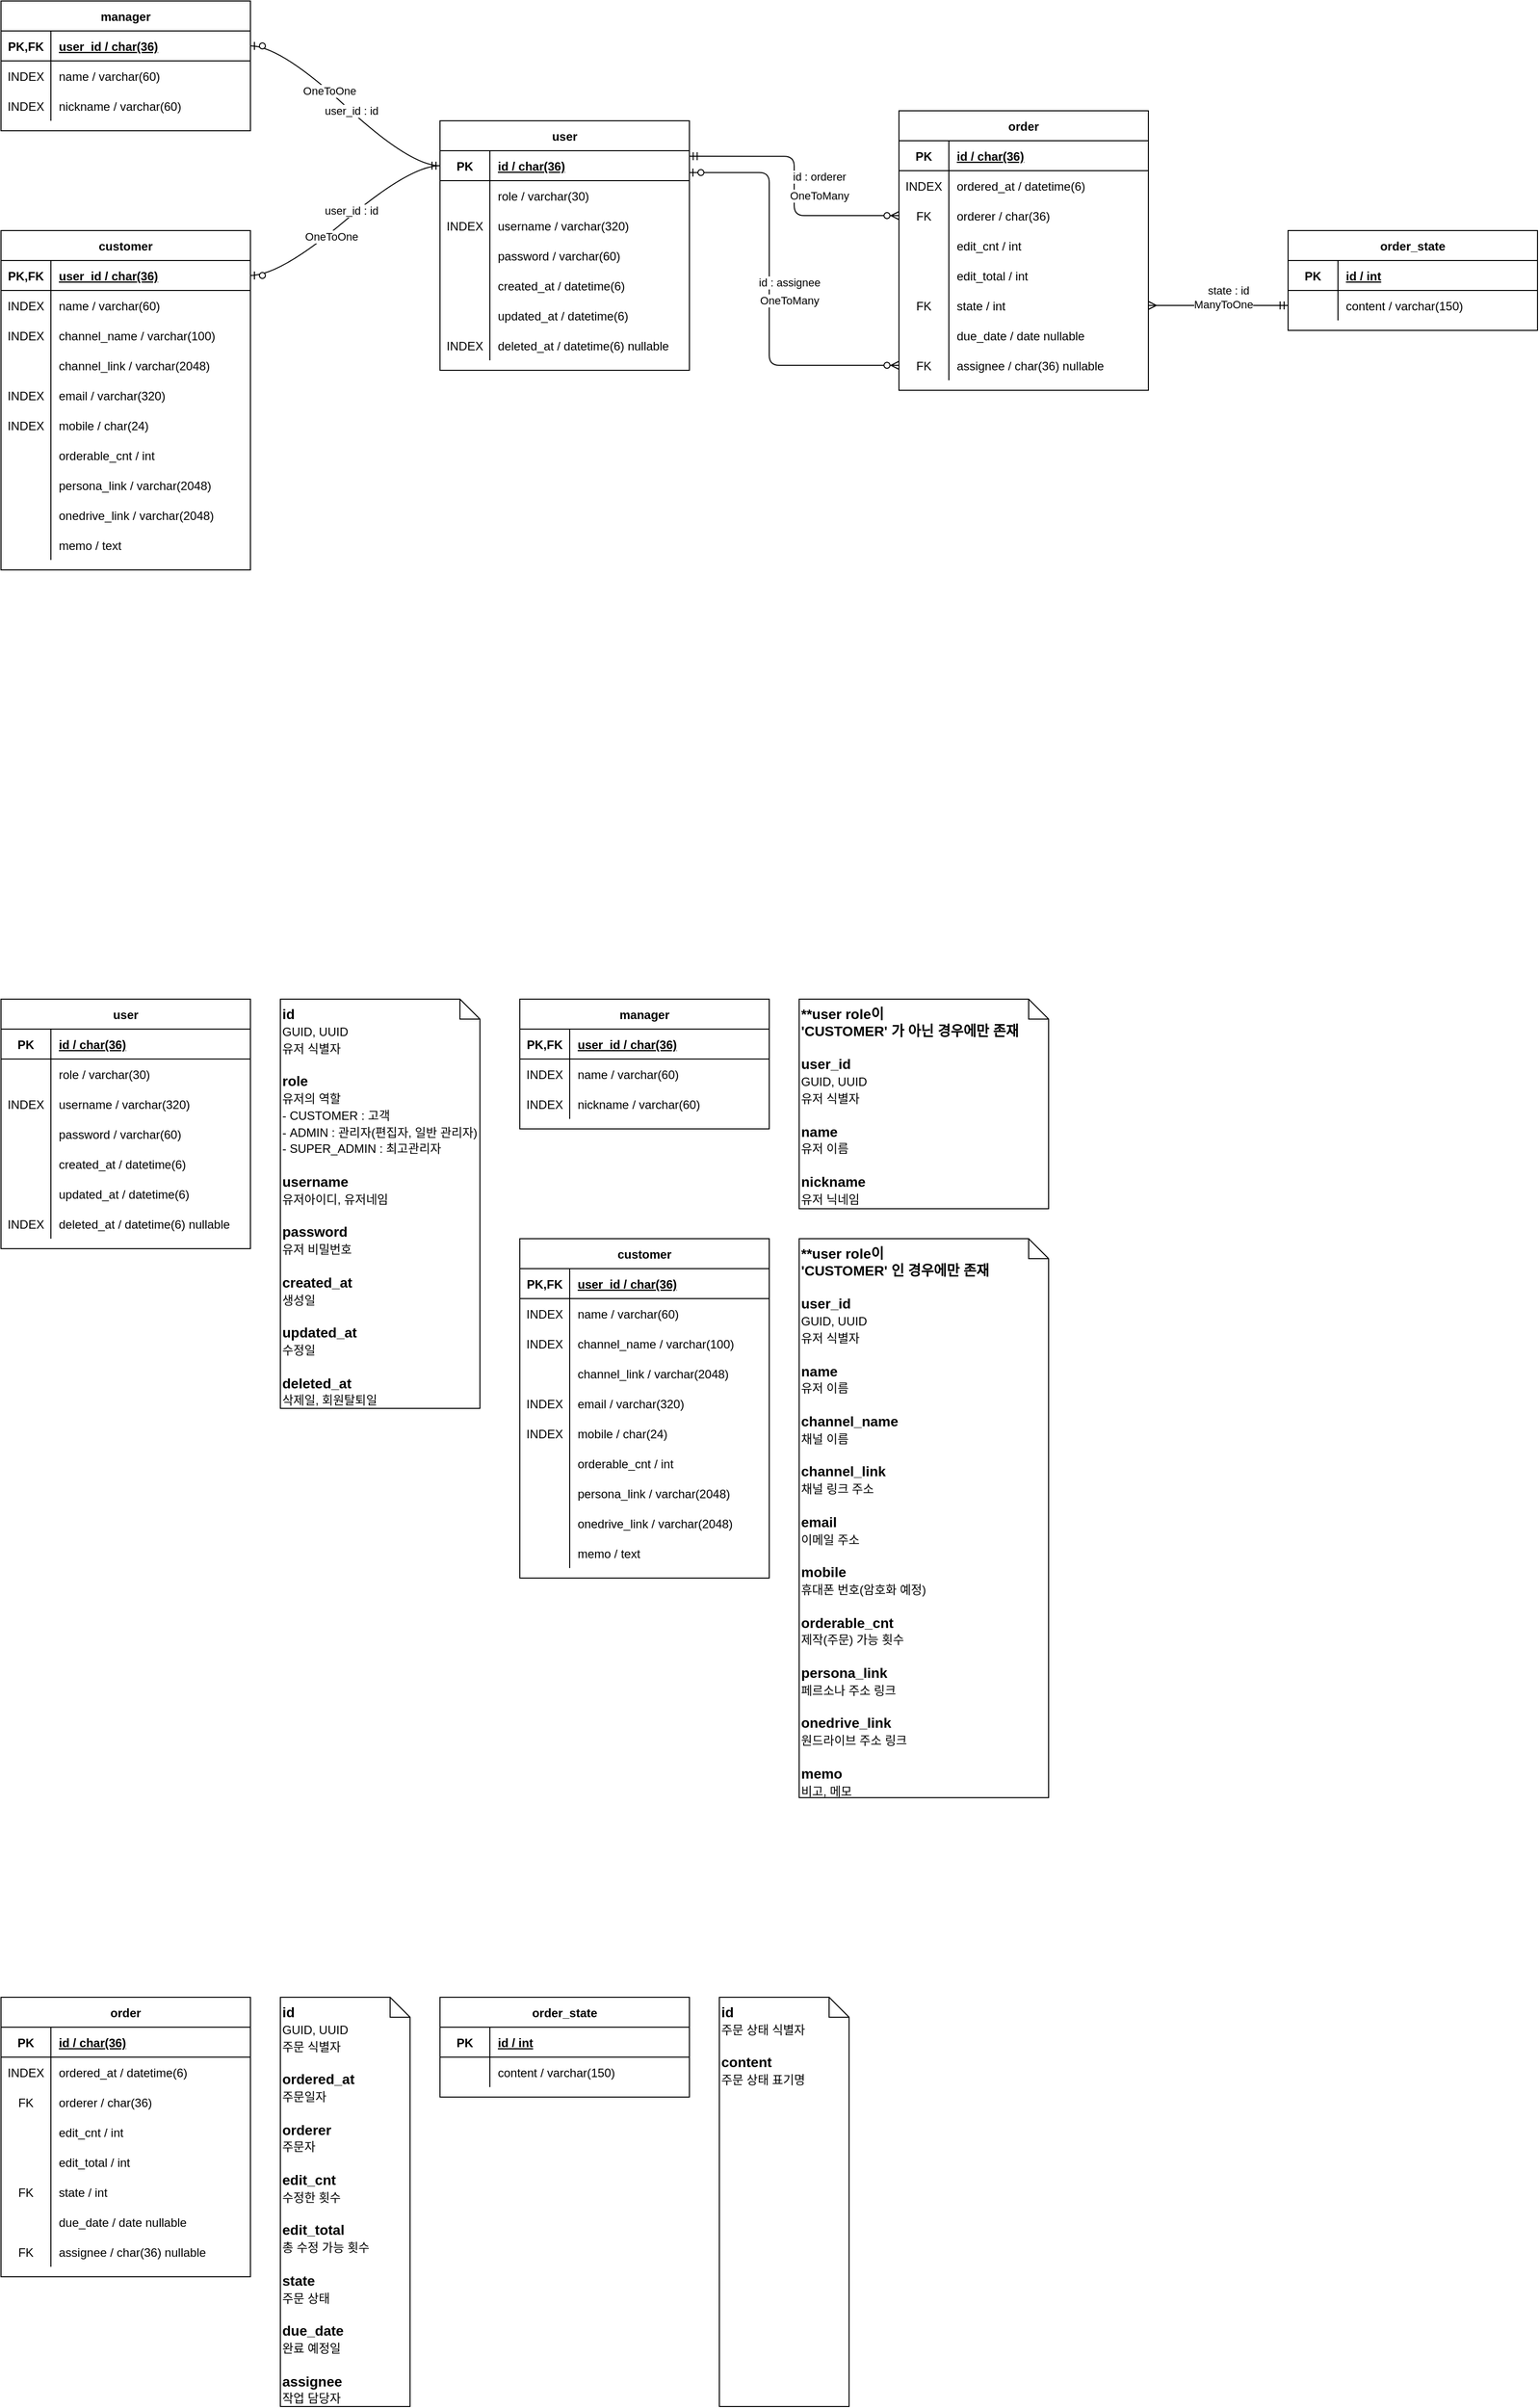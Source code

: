 <mxfile version="15.4.1" type="device"><diagram id="mG7lppyi7BplQTCPE2lp" name="ERD"><mxGraphModel dx="2619" dy="1486" grid="1" gridSize="10" guides="1" tooltips="1" connect="1" arrows="1" fold="1" page="1" pageScale="1" pageWidth="1800" pageHeight="1000" math="0" shadow="0"><root><mxCell id="0"/><mxCell id="1" parent="0"/><mxCell id="N_E23UjnaS0Go13TEqe8-1" value="user" style="shape=table;startSize=30;container=1;collapsible=1;childLayout=tableLayout;fixedRows=1;rowLines=0;fontStyle=1;align=center;resizeLast=1;" parent="1" vertex="1"><mxGeometry x="520" y="200" width="250" height="250" as="geometry"/></mxCell><mxCell id="N_E23UjnaS0Go13TEqe8-2" value="" style="shape=partialRectangle;collapsible=0;dropTarget=0;pointerEvents=0;fillColor=none;top=0;left=0;bottom=1;right=0;points=[[0,0.5],[1,0.5]];portConstraint=eastwest;" parent="N_E23UjnaS0Go13TEqe8-1" vertex="1"><mxGeometry y="30" width="250" height="30" as="geometry"/></mxCell><mxCell id="N_E23UjnaS0Go13TEqe8-3" value="PK" style="shape=partialRectangle;connectable=0;fillColor=none;top=0;left=0;bottom=0;right=0;fontStyle=1;overflow=hidden;" parent="N_E23UjnaS0Go13TEqe8-2" vertex="1"><mxGeometry width="50" height="30" as="geometry"/></mxCell><mxCell id="N_E23UjnaS0Go13TEqe8-4" value="id / char(36)" style="shape=partialRectangle;connectable=0;fillColor=none;top=0;left=0;bottom=0;right=0;align=left;spacingLeft=6;fontStyle=5;overflow=hidden;" parent="N_E23UjnaS0Go13TEqe8-2" vertex="1"><mxGeometry x="50" width="200" height="30" as="geometry"/></mxCell><mxCell id="N_E23UjnaS0Go13TEqe8-5" value="" style="shape=partialRectangle;collapsible=0;dropTarget=0;pointerEvents=0;fillColor=none;top=0;left=0;bottom=0;right=0;points=[[0,0.5],[1,0.5]];portConstraint=eastwest;" parent="N_E23UjnaS0Go13TEqe8-1" vertex="1"><mxGeometry y="60" width="250" height="30" as="geometry"/></mxCell><mxCell id="N_E23UjnaS0Go13TEqe8-6" value="" style="shape=partialRectangle;connectable=0;fillColor=none;top=0;left=0;bottom=0;right=0;editable=1;overflow=hidden;" parent="N_E23UjnaS0Go13TEqe8-5" vertex="1"><mxGeometry width="50" height="30" as="geometry"/></mxCell><mxCell id="N_E23UjnaS0Go13TEqe8-7" value="role / varchar(30)" style="shape=partialRectangle;connectable=0;fillColor=none;top=0;left=0;bottom=0;right=0;align=left;spacingLeft=6;overflow=hidden;" parent="N_E23UjnaS0Go13TEqe8-5" vertex="1"><mxGeometry x="50" width="200" height="30" as="geometry"/></mxCell><mxCell id="N_E23UjnaS0Go13TEqe8-8" value="" style="shape=partialRectangle;collapsible=0;dropTarget=0;pointerEvents=0;fillColor=none;top=0;left=0;bottom=0;right=0;points=[[0,0.5],[1,0.5]];portConstraint=eastwest;" parent="N_E23UjnaS0Go13TEqe8-1" vertex="1"><mxGeometry y="90" width="250" height="30" as="geometry"/></mxCell><mxCell id="N_E23UjnaS0Go13TEqe8-9" value="INDEX" style="shape=partialRectangle;connectable=0;fillColor=none;top=0;left=0;bottom=0;right=0;editable=1;overflow=hidden;" parent="N_E23UjnaS0Go13TEqe8-8" vertex="1"><mxGeometry width="50" height="30" as="geometry"/></mxCell><mxCell id="N_E23UjnaS0Go13TEqe8-10" value="username / varchar(320)" style="shape=partialRectangle;connectable=0;fillColor=none;top=0;left=0;bottom=0;right=0;align=left;spacingLeft=6;overflow=hidden;" parent="N_E23UjnaS0Go13TEqe8-8" vertex="1"><mxGeometry x="50" width="200" height="30" as="geometry"/></mxCell><mxCell id="N_E23UjnaS0Go13TEqe8-11" value="" style="shape=partialRectangle;collapsible=0;dropTarget=0;pointerEvents=0;fillColor=none;top=0;left=0;bottom=0;right=0;points=[[0,0.5],[1,0.5]];portConstraint=eastwest;" parent="N_E23UjnaS0Go13TEqe8-1" vertex="1"><mxGeometry y="120" width="250" height="30" as="geometry"/></mxCell><mxCell id="N_E23UjnaS0Go13TEqe8-12" value="" style="shape=partialRectangle;connectable=0;fillColor=none;top=0;left=0;bottom=0;right=0;editable=1;overflow=hidden;" parent="N_E23UjnaS0Go13TEqe8-11" vertex="1"><mxGeometry width="50" height="30" as="geometry"/></mxCell><mxCell id="N_E23UjnaS0Go13TEqe8-13" value="password / varchar(60)" style="shape=partialRectangle;connectable=0;fillColor=none;top=0;left=0;bottom=0;right=0;align=left;spacingLeft=6;overflow=hidden;" parent="N_E23UjnaS0Go13TEqe8-11" vertex="1"><mxGeometry x="50" width="200" height="30" as="geometry"/></mxCell><mxCell id="N_E23UjnaS0Go13TEqe8-66" value="" style="shape=partialRectangle;collapsible=0;dropTarget=0;pointerEvents=0;fillColor=none;top=0;left=0;bottom=0;right=0;points=[[0,0.5],[1,0.5]];portConstraint=eastwest;" parent="N_E23UjnaS0Go13TEqe8-1" vertex="1"><mxGeometry y="150" width="250" height="30" as="geometry"/></mxCell><mxCell id="N_E23UjnaS0Go13TEqe8-67" value="" style="shape=partialRectangle;connectable=0;fillColor=none;top=0;left=0;bottom=0;right=0;editable=1;overflow=hidden;" parent="N_E23UjnaS0Go13TEqe8-66" vertex="1"><mxGeometry width="50" height="30" as="geometry"/></mxCell><mxCell id="N_E23UjnaS0Go13TEqe8-68" value="created_at / datetime(6)" style="shape=partialRectangle;connectable=0;fillColor=none;top=0;left=0;bottom=0;right=0;align=left;spacingLeft=6;overflow=hidden;" parent="N_E23UjnaS0Go13TEqe8-66" vertex="1"><mxGeometry x="50" width="200" height="30" as="geometry"/></mxCell><mxCell id="N_E23UjnaS0Go13TEqe8-69" value="" style="shape=partialRectangle;collapsible=0;dropTarget=0;pointerEvents=0;fillColor=none;top=0;left=0;bottom=0;right=0;points=[[0,0.5],[1,0.5]];portConstraint=eastwest;" parent="N_E23UjnaS0Go13TEqe8-1" vertex="1"><mxGeometry y="180" width="250" height="30" as="geometry"/></mxCell><mxCell id="N_E23UjnaS0Go13TEqe8-70" value="" style="shape=partialRectangle;connectable=0;fillColor=none;top=0;left=0;bottom=0;right=0;editable=1;overflow=hidden;" parent="N_E23UjnaS0Go13TEqe8-69" vertex="1"><mxGeometry width="50" height="30" as="geometry"/></mxCell><mxCell id="N_E23UjnaS0Go13TEqe8-71" value="updated_at / datetime(6)" style="shape=partialRectangle;connectable=0;fillColor=none;top=0;left=0;bottom=0;right=0;align=left;spacingLeft=6;overflow=hidden;" parent="N_E23UjnaS0Go13TEqe8-69" vertex="1"><mxGeometry x="50" width="200" height="30" as="geometry"/></mxCell><mxCell id="N_E23UjnaS0Go13TEqe8-72" value="" style="shape=partialRectangle;collapsible=0;dropTarget=0;pointerEvents=0;fillColor=none;top=0;left=0;bottom=0;right=0;points=[[0,0.5],[1,0.5]];portConstraint=eastwest;" parent="N_E23UjnaS0Go13TEqe8-1" vertex="1"><mxGeometry y="210" width="250" height="30" as="geometry"/></mxCell><mxCell id="N_E23UjnaS0Go13TEqe8-73" value="INDEX" style="shape=partialRectangle;connectable=0;fillColor=none;top=0;left=0;bottom=0;right=0;editable=1;overflow=hidden;" parent="N_E23UjnaS0Go13TEqe8-72" vertex="1"><mxGeometry width="50" height="30" as="geometry"/></mxCell><mxCell id="N_E23UjnaS0Go13TEqe8-74" value="deleted_at / datetime(6) nullable" style="shape=partialRectangle;connectable=0;fillColor=none;top=0;left=0;bottom=0;right=0;align=left;spacingLeft=6;overflow=hidden;" parent="N_E23UjnaS0Go13TEqe8-72" vertex="1"><mxGeometry x="50" width="200" height="30" as="geometry"/></mxCell><mxCell id="N_E23UjnaS0Go13TEqe8-153" value="customer" style="shape=table;startSize=30;container=1;collapsible=1;childLayout=tableLayout;fixedRows=1;rowLines=0;fontStyle=1;align=center;resizeLast=1;" parent="1" vertex="1"><mxGeometry x="80" y="310" width="250" height="340.0" as="geometry"/></mxCell><mxCell id="N_E23UjnaS0Go13TEqe8-154" value="" style="shape=partialRectangle;collapsible=0;dropTarget=0;pointerEvents=0;fillColor=none;top=0;left=0;bottom=1;right=0;points=[[0,0.5],[1,0.5]];portConstraint=eastwest;" parent="N_E23UjnaS0Go13TEqe8-153" vertex="1"><mxGeometry y="30" width="250" height="30" as="geometry"/></mxCell><mxCell id="N_E23UjnaS0Go13TEqe8-155" value="PK,FK" style="shape=partialRectangle;connectable=0;fillColor=none;top=0;left=0;bottom=0;right=0;fontStyle=1;overflow=hidden;" parent="N_E23UjnaS0Go13TEqe8-154" vertex="1"><mxGeometry width="50" height="30" as="geometry"/></mxCell><mxCell id="N_E23UjnaS0Go13TEqe8-156" value="user_id / char(36)" style="shape=partialRectangle;connectable=0;fillColor=none;top=0;left=0;bottom=0;right=0;align=left;spacingLeft=6;fontStyle=5;overflow=hidden;" parent="N_E23UjnaS0Go13TEqe8-154" vertex="1"><mxGeometry x="50" width="200" height="30" as="geometry"/></mxCell><mxCell id="N_E23UjnaS0Go13TEqe8-157" value="" style="shape=partialRectangle;collapsible=0;dropTarget=0;pointerEvents=0;fillColor=none;top=0;left=0;bottom=0;right=0;points=[[0,0.5],[1,0.5]];portConstraint=eastwest;" parent="N_E23UjnaS0Go13TEqe8-153" vertex="1"><mxGeometry y="60" width="250" height="30" as="geometry"/></mxCell><mxCell id="N_E23UjnaS0Go13TEqe8-158" value="INDEX" style="shape=partialRectangle;connectable=0;fillColor=none;top=0;left=0;bottom=0;right=0;editable=1;overflow=hidden;" parent="N_E23UjnaS0Go13TEqe8-157" vertex="1"><mxGeometry width="50" height="30" as="geometry"/></mxCell><mxCell id="N_E23UjnaS0Go13TEqe8-159" value="name / varchar(60)" style="shape=partialRectangle;connectable=0;fillColor=none;top=0;left=0;bottom=0;right=0;align=left;spacingLeft=6;overflow=hidden;" parent="N_E23UjnaS0Go13TEqe8-157" vertex="1"><mxGeometry x="50" width="200" height="30" as="geometry"/></mxCell><mxCell id="N_E23UjnaS0Go13TEqe8-160" value="" style="shape=partialRectangle;collapsible=0;dropTarget=0;pointerEvents=0;fillColor=none;top=0;left=0;bottom=0;right=0;points=[[0,0.5],[1,0.5]];portConstraint=eastwest;" parent="N_E23UjnaS0Go13TEqe8-153" vertex="1"><mxGeometry y="90" width="250" height="30" as="geometry"/></mxCell><mxCell id="N_E23UjnaS0Go13TEqe8-161" value="INDEX" style="shape=partialRectangle;connectable=0;fillColor=none;top=0;left=0;bottom=0;right=0;editable=1;overflow=hidden;" parent="N_E23UjnaS0Go13TEqe8-160" vertex="1"><mxGeometry width="50" height="30" as="geometry"/></mxCell><mxCell id="N_E23UjnaS0Go13TEqe8-162" value="channel_name / varchar(100)" style="shape=partialRectangle;connectable=0;fillColor=none;top=0;left=0;bottom=0;right=0;align=left;spacingLeft=6;overflow=hidden;" parent="N_E23UjnaS0Go13TEqe8-160" vertex="1"><mxGeometry x="50" width="200" height="30" as="geometry"/></mxCell><mxCell id="N_E23UjnaS0Go13TEqe8-163" value="" style="shape=partialRectangle;collapsible=0;dropTarget=0;pointerEvents=0;fillColor=none;top=0;left=0;bottom=0;right=0;points=[[0,0.5],[1,0.5]];portConstraint=eastwest;" parent="N_E23UjnaS0Go13TEqe8-153" vertex="1"><mxGeometry y="120" width="250" height="30" as="geometry"/></mxCell><mxCell id="N_E23UjnaS0Go13TEqe8-164" value="" style="shape=partialRectangle;connectable=0;fillColor=none;top=0;left=0;bottom=0;right=0;editable=1;overflow=hidden;" parent="N_E23UjnaS0Go13TEqe8-163" vertex="1"><mxGeometry width="50" height="30" as="geometry"/></mxCell><mxCell id="N_E23UjnaS0Go13TEqe8-165" value="channel_link / varchar(2048)" style="shape=partialRectangle;connectable=0;fillColor=none;top=0;left=0;bottom=0;right=0;align=left;spacingLeft=6;overflow=hidden;" parent="N_E23UjnaS0Go13TEqe8-163" vertex="1"><mxGeometry x="50" width="200" height="30" as="geometry"/></mxCell><mxCell id="N_E23UjnaS0Go13TEqe8-166" value="" style="shape=partialRectangle;collapsible=0;dropTarget=0;pointerEvents=0;fillColor=none;top=0;left=0;bottom=0;right=0;points=[[0,0.5],[1,0.5]];portConstraint=eastwest;" parent="N_E23UjnaS0Go13TEqe8-153" vertex="1"><mxGeometry y="150" width="250" height="30" as="geometry"/></mxCell><mxCell id="N_E23UjnaS0Go13TEqe8-167" value="INDEX" style="shape=partialRectangle;connectable=0;fillColor=none;top=0;left=0;bottom=0;right=0;editable=1;overflow=hidden;" parent="N_E23UjnaS0Go13TEqe8-166" vertex="1"><mxGeometry width="50" height="30" as="geometry"/></mxCell><mxCell id="N_E23UjnaS0Go13TEqe8-168" value="email / varchar(320)" style="shape=partialRectangle;connectable=0;fillColor=none;top=0;left=0;bottom=0;right=0;align=left;spacingLeft=6;overflow=hidden;" parent="N_E23UjnaS0Go13TEqe8-166" vertex="1"><mxGeometry x="50" width="200" height="30" as="geometry"/></mxCell><mxCell id="N_E23UjnaS0Go13TEqe8-169" value="" style="shape=partialRectangle;collapsible=0;dropTarget=0;pointerEvents=0;fillColor=none;top=0;left=0;bottom=0;right=0;points=[[0,0.5],[1,0.5]];portConstraint=eastwest;" parent="N_E23UjnaS0Go13TEqe8-153" vertex="1"><mxGeometry y="180" width="250" height="30" as="geometry"/></mxCell><mxCell id="N_E23UjnaS0Go13TEqe8-170" value="INDEX" style="shape=partialRectangle;connectable=0;fillColor=none;top=0;left=0;bottom=0;right=0;editable=1;overflow=hidden;" parent="N_E23UjnaS0Go13TEqe8-169" vertex="1"><mxGeometry width="50" height="30" as="geometry"/></mxCell><mxCell id="N_E23UjnaS0Go13TEqe8-171" value="mobile / char(24)" style="shape=partialRectangle;connectable=0;fillColor=none;top=0;left=0;bottom=0;right=0;align=left;spacingLeft=6;overflow=hidden;" parent="N_E23UjnaS0Go13TEqe8-169" vertex="1"><mxGeometry x="50" width="200" height="30" as="geometry"/></mxCell><mxCell id="N_E23UjnaS0Go13TEqe8-240" value="" style="shape=partialRectangle;collapsible=0;dropTarget=0;pointerEvents=0;fillColor=none;top=0;left=0;bottom=0;right=0;points=[[0,0.5],[1,0.5]];portConstraint=eastwest;" parent="N_E23UjnaS0Go13TEqe8-153" vertex="1"><mxGeometry y="210" width="250" height="30" as="geometry"/></mxCell><mxCell id="N_E23UjnaS0Go13TEqe8-241" value="" style="shape=partialRectangle;connectable=0;fillColor=none;top=0;left=0;bottom=0;right=0;editable=1;overflow=hidden;" parent="N_E23UjnaS0Go13TEqe8-240" vertex="1"><mxGeometry width="50" height="30" as="geometry"/></mxCell><mxCell id="N_E23UjnaS0Go13TEqe8-242" value="orderable_cnt / int" style="shape=partialRectangle;connectable=0;fillColor=none;top=0;left=0;bottom=0;right=0;align=left;spacingLeft=6;overflow=hidden;" parent="N_E23UjnaS0Go13TEqe8-240" vertex="1"><mxGeometry x="50" width="200" height="30" as="geometry"/></mxCell><mxCell id="N_E23UjnaS0Go13TEqe8-172" value="" style="shape=partialRectangle;collapsible=0;dropTarget=0;pointerEvents=0;fillColor=none;top=0;left=0;bottom=0;right=0;points=[[0,0.5],[1,0.5]];portConstraint=eastwest;" parent="N_E23UjnaS0Go13TEqe8-153" vertex="1"><mxGeometry y="240" width="250" height="30" as="geometry"/></mxCell><mxCell id="N_E23UjnaS0Go13TEqe8-173" value="" style="shape=partialRectangle;connectable=0;fillColor=none;top=0;left=0;bottom=0;right=0;editable=1;overflow=hidden;" parent="N_E23UjnaS0Go13TEqe8-172" vertex="1"><mxGeometry width="50" height="30" as="geometry"/></mxCell><mxCell id="N_E23UjnaS0Go13TEqe8-174" value="persona_link / varchar(2048)" style="shape=partialRectangle;connectable=0;fillColor=none;top=0;left=0;bottom=0;right=0;align=left;spacingLeft=6;overflow=hidden;" parent="N_E23UjnaS0Go13TEqe8-172" vertex="1"><mxGeometry x="50" width="200" height="30" as="geometry"/></mxCell><mxCell id="N_E23UjnaS0Go13TEqe8-202" value="" style="shape=partialRectangle;collapsible=0;dropTarget=0;pointerEvents=0;fillColor=none;top=0;left=0;bottom=0;right=0;points=[[0,0.5],[1,0.5]];portConstraint=eastwest;" parent="N_E23UjnaS0Go13TEqe8-153" vertex="1"><mxGeometry y="270" width="250" height="30" as="geometry"/></mxCell><mxCell id="N_E23UjnaS0Go13TEqe8-203" value="" style="shape=partialRectangle;connectable=0;fillColor=none;top=0;left=0;bottom=0;right=0;editable=1;overflow=hidden;" parent="N_E23UjnaS0Go13TEqe8-202" vertex="1"><mxGeometry width="50" height="30" as="geometry"/></mxCell><mxCell id="N_E23UjnaS0Go13TEqe8-204" value="onedrive_link / varchar(2048)" style="shape=partialRectangle;connectable=0;fillColor=none;top=0;left=0;bottom=0;right=0;align=left;spacingLeft=6;overflow=hidden;" parent="N_E23UjnaS0Go13TEqe8-202" vertex="1"><mxGeometry x="50" width="200" height="30" as="geometry"/></mxCell><mxCell id="N_E23UjnaS0Go13TEqe8-205" value="" style="shape=partialRectangle;collapsible=0;dropTarget=0;pointerEvents=0;fillColor=none;top=0;left=0;bottom=0;right=0;points=[[0,0.5],[1,0.5]];portConstraint=eastwest;" parent="N_E23UjnaS0Go13TEqe8-153" vertex="1"><mxGeometry y="300" width="250" height="30" as="geometry"/></mxCell><mxCell id="N_E23UjnaS0Go13TEqe8-206" value="" style="shape=partialRectangle;connectable=0;fillColor=none;top=0;left=0;bottom=0;right=0;editable=1;overflow=hidden;" parent="N_E23UjnaS0Go13TEqe8-205" vertex="1"><mxGeometry width="50" height="30" as="geometry"/></mxCell><mxCell id="N_E23UjnaS0Go13TEqe8-207" value="memo / text" style="shape=partialRectangle;connectable=0;fillColor=none;top=0;left=0;bottom=0;right=0;align=left;spacingLeft=6;overflow=hidden;" parent="N_E23UjnaS0Go13TEqe8-205" vertex="1"><mxGeometry x="50" width="200" height="30" as="geometry"/></mxCell><mxCell id="N_E23UjnaS0Go13TEqe8-175" value="manager" style="shape=table;startSize=30;container=1;collapsible=1;childLayout=tableLayout;fixedRows=1;rowLines=0;fontStyle=1;align=center;resizeLast=1;" parent="1" vertex="1"><mxGeometry x="80" y="80" width="250" height="130" as="geometry"/></mxCell><mxCell id="N_E23UjnaS0Go13TEqe8-176" value="" style="shape=partialRectangle;collapsible=0;dropTarget=0;pointerEvents=0;fillColor=none;top=0;left=0;bottom=1;right=0;points=[[0,0.5],[1,0.5]];portConstraint=eastwest;" parent="N_E23UjnaS0Go13TEqe8-175" vertex="1"><mxGeometry y="30" width="250" height="30" as="geometry"/></mxCell><mxCell id="N_E23UjnaS0Go13TEqe8-177" value="PK,FK" style="shape=partialRectangle;connectable=0;fillColor=none;top=0;left=0;bottom=0;right=0;fontStyle=1;overflow=hidden;" parent="N_E23UjnaS0Go13TEqe8-176" vertex="1"><mxGeometry width="50" height="30" as="geometry"/></mxCell><mxCell id="N_E23UjnaS0Go13TEqe8-178" value="user_id / char(36)" style="shape=partialRectangle;connectable=0;fillColor=none;top=0;left=0;bottom=0;right=0;align=left;spacingLeft=6;fontStyle=5;overflow=hidden;" parent="N_E23UjnaS0Go13TEqe8-176" vertex="1"><mxGeometry x="50" width="200" height="30" as="geometry"/></mxCell><mxCell id="N_E23UjnaS0Go13TEqe8-182" value="" style="shape=partialRectangle;collapsible=0;dropTarget=0;pointerEvents=0;fillColor=none;top=0;left=0;bottom=0;right=0;points=[[0,0.5],[1,0.5]];portConstraint=eastwest;" parent="N_E23UjnaS0Go13TEqe8-175" vertex="1"><mxGeometry y="60" width="250" height="30" as="geometry"/></mxCell><mxCell id="N_E23UjnaS0Go13TEqe8-183" value="INDEX" style="shape=partialRectangle;connectable=0;fillColor=none;top=0;left=0;bottom=0;right=0;editable=1;overflow=hidden;" parent="N_E23UjnaS0Go13TEqe8-182" vertex="1"><mxGeometry width="50" height="30" as="geometry"/></mxCell><mxCell id="N_E23UjnaS0Go13TEqe8-184" value="name / varchar(60)" style="shape=partialRectangle;connectable=0;fillColor=none;top=0;left=0;bottom=0;right=0;align=left;spacingLeft=6;overflow=hidden;" parent="N_E23UjnaS0Go13TEqe8-182" vertex="1"><mxGeometry x="50" width="200" height="30" as="geometry"/></mxCell><mxCell id="N_E23UjnaS0Go13TEqe8-185" value="" style="shape=partialRectangle;collapsible=0;dropTarget=0;pointerEvents=0;fillColor=none;top=0;left=0;bottom=0;right=0;points=[[0,0.5],[1,0.5]];portConstraint=eastwest;" parent="N_E23UjnaS0Go13TEqe8-175" vertex="1"><mxGeometry y="90" width="250" height="30" as="geometry"/></mxCell><mxCell id="N_E23UjnaS0Go13TEqe8-186" value="INDEX" style="shape=partialRectangle;connectable=0;fillColor=none;top=0;left=0;bottom=0;right=0;editable=1;overflow=hidden;" parent="N_E23UjnaS0Go13TEqe8-185" vertex="1"><mxGeometry width="50" height="30" as="geometry"/></mxCell><mxCell id="N_E23UjnaS0Go13TEqe8-187" value="nickname / varchar(60)" style="shape=partialRectangle;connectable=0;fillColor=none;top=0;left=0;bottom=0;right=0;align=left;spacingLeft=6;overflow=hidden;" parent="N_E23UjnaS0Go13TEqe8-185" vertex="1"><mxGeometry x="50" width="200" height="30" as="geometry"/></mxCell><mxCell id="N_E23UjnaS0Go13TEqe8-197" style="edgeStyle=entityRelationEdgeStyle;curved=1;orthogonalLoop=1;jettySize=auto;html=1;entryX=0;entryY=0.5;entryDx=0;entryDy=0;startArrow=ERzeroToOne;startFill=1;endArrow=ERmandOne;endFill=0;endSize=6;" parent="1" source="N_E23UjnaS0Go13TEqe8-176" target="N_E23UjnaS0Go13TEqe8-2" edge="1"><mxGeometry relative="1" as="geometry"/></mxCell><mxCell id="N_E23UjnaS0Go13TEqe8-208" value="user_id : id" style="edgeLabel;html=1;align=center;verticalAlign=middle;resizable=0;points=[];" parent="N_E23UjnaS0Go13TEqe8-197" vertex="1" connectable="0"><mxGeometry x="-0.165" y="1" relative="1" as="geometry"><mxPoint x="19" y="19" as="offset"/></mxGeometry></mxCell><mxCell id="N_E23UjnaS0Go13TEqe8-210" value="OneToOne" style="edgeLabel;html=1;align=center;verticalAlign=middle;resizable=0;points=[];" parent="N_E23UjnaS0Go13TEqe8-197" vertex="1" connectable="0"><mxGeometry x="-0.518" y="-4" relative="1" as="geometry"><mxPoint x="32" y="23" as="offset"/></mxGeometry></mxCell><mxCell id="N_E23UjnaS0Go13TEqe8-198" style="edgeStyle=entityRelationEdgeStyle;curved=1;orthogonalLoop=1;jettySize=auto;html=1;entryX=0;entryY=0.5;entryDx=0;entryDy=0;startArrow=ERzeroToOne;startFill=1;endArrow=ERmandOne;endFill=0;endSize=6;" parent="1" source="N_E23UjnaS0Go13TEqe8-154" target="N_E23UjnaS0Go13TEqe8-2" edge="1"><mxGeometry relative="1" as="geometry"/></mxCell><mxCell id="N_E23UjnaS0Go13TEqe8-209" value="user_id : id" style="edgeLabel;html=1;align=center;verticalAlign=middle;resizable=0;points=[];" parent="N_E23UjnaS0Go13TEqe8-198" vertex="1" connectable="0"><mxGeometry x="0.108" y="1" relative="1" as="geometry"><mxPoint x="-3" y="-2" as="offset"/></mxGeometry></mxCell><mxCell id="N_E23UjnaS0Go13TEqe8-211" value="OneToOne" style="edgeLabel;html=1;align=center;verticalAlign=middle;resizable=0;points=[];" parent="N_E23UjnaS0Go13TEqe8-198" vertex="1" connectable="0"><mxGeometry x="-0.249" y="4" relative="1" as="geometry"><mxPoint x="10" as="offset"/></mxGeometry></mxCell><mxCell id="N_E23UjnaS0Go13TEqe8-218" value="order" style="shape=table;startSize=30;container=1;collapsible=1;childLayout=tableLayout;fixedRows=1;rowLines=0;fontStyle=1;align=center;resizeLast=1;" parent="1" vertex="1"><mxGeometry x="980" y="190" width="250" height="280" as="geometry"/></mxCell><mxCell id="N_E23UjnaS0Go13TEqe8-219" value="" style="shape=partialRectangle;collapsible=0;dropTarget=0;pointerEvents=0;fillColor=none;top=0;left=0;bottom=1;right=0;points=[[0,0.5],[1,0.5]];portConstraint=eastwest;" parent="N_E23UjnaS0Go13TEqe8-218" vertex="1"><mxGeometry y="30" width="250" height="30" as="geometry"/></mxCell><mxCell id="N_E23UjnaS0Go13TEqe8-220" value="PK" style="shape=partialRectangle;connectable=0;fillColor=none;top=0;left=0;bottom=0;right=0;fontStyle=1;overflow=hidden;" parent="N_E23UjnaS0Go13TEqe8-219" vertex="1"><mxGeometry width="50" height="30" as="geometry"/></mxCell><mxCell id="N_E23UjnaS0Go13TEqe8-221" value="id / char(36)" style="shape=partialRectangle;connectable=0;fillColor=none;top=0;left=0;bottom=0;right=0;align=left;spacingLeft=6;fontStyle=5;overflow=hidden;" parent="N_E23UjnaS0Go13TEqe8-219" vertex="1"><mxGeometry x="50" width="200" height="30" as="geometry"/></mxCell><mxCell id="N_E23UjnaS0Go13TEqe8-285" value="" style="shape=partialRectangle;collapsible=0;dropTarget=0;pointerEvents=0;fillColor=none;top=0;left=0;bottom=0;right=0;points=[[0,0.5],[1,0.5]];portConstraint=eastwest;" parent="N_E23UjnaS0Go13TEqe8-218" vertex="1"><mxGeometry y="60" width="250" height="30" as="geometry"/></mxCell><mxCell id="N_E23UjnaS0Go13TEqe8-286" value="INDEX" style="shape=partialRectangle;connectable=0;fillColor=none;top=0;left=0;bottom=0;right=0;editable=1;overflow=hidden;" parent="N_E23UjnaS0Go13TEqe8-285" vertex="1"><mxGeometry width="50" height="30" as="geometry"/></mxCell><mxCell id="N_E23UjnaS0Go13TEqe8-287" value="ordered_at / datetime(6)" style="shape=partialRectangle;connectable=0;fillColor=none;top=0;left=0;bottom=0;right=0;align=left;spacingLeft=6;overflow=hidden;" parent="N_E23UjnaS0Go13TEqe8-285" vertex="1"><mxGeometry x="50" width="200" height="30" as="geometry"/></mxCell><mxCell id="N_E23UjnaS0Go13TEqe8-222" value="" style="shape=partialRectangle;collapsible=0;dropTarget=0;pointerEvents=0;fillColor=none;top=0;left=0;bottom=0;right=0;points=[[0,0.5],[1,0.5]];portConstraint=eastwest;" parent="N_E23UjnaS0Go13TEqe8-218" vertex="1"><mxGeometry y="90" width="250" height="30" as="geometry"/></mxCell><mxCell id="N_E23UjnaS0Go13TEqe8-223" value="FK" style="shape=partialRectangle;connectable=0;fillColor=none;top=0;left=0;bottom=0;right=0;editable=1;overflow=hidden;" parent="N_E23UjnaS0Go13TEqe8-222" vertex="1"><mxGeometry width="50" height="30" as="geometry"/></mxCell><mxCell id="N_E23UjnaS0Go13TEqe8-224" value="orderer / char(36)" style="shape=partialRectangle;connectable=0;fillColor=none;top=0;left=0;bottom=0;right=0;align=left;spacingLeft=6;overflow=hidden;" parent="N_E23UjnaS0Go13TEqe8-222" vertex="1"><mxGeometry x="50" width="200" height="30" as="geometry"/></mxCell><mxCell id="N_E23UjnaS0Go13TEqe8-243" value="" style="shape=partialRectangle;collapsible=0;dropTarget=0;pointerEvents=0;fillColor=none;top=0;left=0;bottom=0;right=0;points=[[0,0.5],[1,0.5]];portConstraint=eastwest;" parent="N_E23UjnaS0Go13TEqe8-218" vertex="1"><mxGeometry y="120" width="250" height="30" as="geometry"/></mxCell><mxCell id="N_E23UjnaS0Go13TEqe8-244" value="" style="shape=partialRectangle;connectable=0;fillColor=none;top=0;left=0;bottom=0;right=0;editable=1;overflow=hidden;" parent="N_E23UjnaS0Go13TEqe8-243" vertex="1"><mxGeometry width="50" height="30" as="geometry"/></mxCell><mxCell id="N_E23UjnaS0Go13TEqe8-245" value="edit_cnt / int" style="shape=partialRectangle;connectable=0;fillColor=none;top=0;left=0;bottom=0;right=0;align=left;spacingLeft=6;overflow=hidden;" parent="N_E23UjnaS0Go13TEqe8-243" vertex="1"><mxGeometry x="50" width="200" height="30" as="geometry"/></mxCell><mxCell id="N_E23UjnaS0Go13TEqe8-246" value="" style="shape=partialRectangle;collapsible=0;dropTarget=0;pointerEvents=0;fillColor=none;top=0;left=0;bottom=0;right=0;points=[[0,0.5],[1,0.5]];portConstraint=eastwest;" parent="N_E23UjnaS0Go13TEqe8-218" vertex="1"><mxGeometry y="150" width="250" height="30" as="geometry"/></mxCell><mxCell id="N_E23UjnaS0Go13TEqe8-247" value="" style="shape=partialRectangle;connectable=0;fillColor=none;top=0;left=0;bottom=0;right=0;editable=1;overflow=hidden;" parent="N_E23UjnaS0Go13TEqe8-246" vertex="1"><mxGeometry width="50" height="30" as="geometry"/></mxCell><mxCell id="N_E23UjnaS0Go13TEqe8-248" value="edit_total / int" style="shape=partialRectangle;connectable=0;fillColor=none;top=0;left=0;bottom=0;right=0;align=left;spacingLeft=6;overflow=hidden;" parent="N_E23UjnaS0Go13TEqe8-246" vertex="1"><mxGeometry x="50" width="200" height="30" as="geometry"/></mxCell><mxCell id="N_E23UjnaS0Go13TEqe8-252" value="" style="shape=partialRectangle;collapsible=0;dropTarget=0;pointerEvents=0;fillColor=none;top=0;left=0;bottom=0;right=0;points=[[0,0.5],[1,0.5]];portConstraint=eastwest;" parent="N_E23UjnaS0Go13TEqe8-218" vertex="1"><mxGeometry y="180" width="250" height="30" as="geometry"/></mxCell><mxCell id="N_E23UjnaS0Go13TEqe8-253" value="FK" style="shape=partialRectangle;connectable=0;fillColor=none;top=0;left=0;bottom=0;right=0;editable=1;overflow=hidden;" parent="N_E23UjnaS0Go13TEqe8-252" vertex="1"><mxGeometry width="50" height="30" as="geometry"/></mxCell><mxCell id="N_E23UjnaS0Go13TEqe8-254" value="state / int" style="shape=partialRectangle;connectable=0;fillColor=none;top=0;left=0;bottom=0;right=0;align=left;spacingLeft=6;overflow=hidden;" parent="N_E23UjnaS0Go13TEqe8-252" vertex="1"><mxGeometry x="50" width="200" height="30" as="geometry"/></mxCell><mxCell id="N_E23UjnaS0Go13TEqe8-228" value="" style="shape=partialRectangle;collapsible=0;dropTarget=0;pointerEvents=0;fillColor=none;top=0;left=0;bottom=0;right=0;points=[[0,0.5],[1,0.5]];portConstraint=eastwest;" parent="N_E23UjnaS0Go13TEqe8-218" vertex="1"><mxGeometry y="210" width="250" height="30" as="geometry"/></mxCell><mxCell id="N_E23UjnaS0Go13TEqe8-229" value="" style="shape=partialRectangle;connectable=0;fillColor=none;top=0;left=0;bottom=0;right=0;editable=1;overflow=hidden;" parent="N_E23UjnaS0Go13TEqe8-228" vertex="1"><mxGeometry width="50" height="30" as="geometry"/></mxCell><mxCell id="N_E23UjnaS0Go13TEqe8-230" value="due_date / date nullable" style="shape=partialRectangle;connectable=0;fillColor=none;top=0;left=0;bottom=0;right=0;align=left;spacingLeft=6;overflow=hidden;" parent="N_E23UjnaS0Go13TEqe8-228" vertex="1"><mxGeometry x="50" width="200" height="30" as="geometry"/></mxCell><mxCell id="N_E23UjnaS0Go13TEqe8-249" value="" style="shape=partialRectangle;collapsible=0;dropTarget=0;pointerEvents=0;fillColor=none;top=0;left=0;bottom=0;right=0;points=[[0,0.5],[1,0.5]];portConstraint=eastwest;" parent="N_E23UjnaS0Go13TEqe8-218" vertex="1"><mxGeometry y="240" width="250" height="30" as="geometry"/></mxCell><mxCell id="N_E23UjnaS0Go13TEqe8-250" value="FK" style="shape=partialRectangle;connectable=0;fillColor=none;top=0;left=0;bottom=0;right=0;editable=1;overflow=hidden;" parent="N_E23UjnaS0Go13TEqe8-249" vertex="1"><mxGeometry width="50" height="30" as="geometry"/></mxCell><mxCell id="N_E23UjnaS0Go13TEqe8-251" value="assignee / char(36) nullable" style="shape=partialRectangle;connectable=0;fillColor=none;top=0;left=0;bottom=0;right=0;align=left;spacingLeft=6;overflow=hidden;" parent="N_E23UjnaS0Go13TEqe8-249" vertex="1"><mxGeometry x="50" width="200" height="30" as="geometry"/></mxCell><mxCell id="N_E23UjnaS0Go13TEqe8-255" value="order_state" style="shape=table;startSize=30;container=1;collapsible=1;childLayout=tableLayout;fixedRows=1;rowLines=0;fontStyle=1;align=center;resizeLast=1;" parent="1" vertex="1"><mxGeometry x="1370" y="310" width="250" height="100" as="geometry"/></mxCell><mxCell id="N_E23UjnaS0Go13TEqe8-256" value="" style="shape=partialRectangle;collapsible=0;dropTarget=0;pointerEvents=0;fillColor=none;top=0;left=0;bottom=1;right=0;points=[[0,0.5],[1,0.5]];portConstraint=eastwest;" parent="N_E23UjnaS0Go13TEqe8-255" vertex="1"><mxGeometry y="30" width="250" height="30" as="geometry"/></mxCell><mxCell id="N_E23UjnaS0Go13TEqe8-257" value="PK" style="shape=partialRectangle;connectable=0;fillColor=none;top=0;left=0;bottom=0;right=0;fontStyle=1;overflow=hidden;" parent="N_E23UjnaS0Go13TEqe8-256" vertex="1"><mxGeometry width="50" height="30" as="geometry"><mxRectangle width="50" height="30" as="alternateBounds"/></mxGeometry></mxCell><mxCell id="N_E23UjnaS0Go13TEqe8-258" value="id / int" style="shape=partialRectangle;connectable=0;fillColor=none;top=0;left=0;bottom=0;right=0;align=left;spacingLeft=6;fontStyle=5;overflow=hidden;" parent="N_E23UjnaS0Go13TEqe8-256" vertex="1"><mxGeometry x="50" width="200" height="30" as="geometry"><mxRectangle width="200" height="30" as="alternateBounds"/></mxGeometry></mxCell><mxCell id="N_E23UjnaS0Go13TEqe8-259" value="" style="shape=partialRectangle;collapsible=0;dropTarget=0;pointerEvents=0;fillColor=none;top=0;left=0;bottom=0;right=0;points=[[0,0.5],[1,0.5]];portConstraint=eastwest;" parent="N_E23UjnaS0Go13TEqe8-255" vertex="1"><mxGeometry y="60" width="250" height="30" as="geometry"/></mxCell><mxCell id="N_E23UjnaS0Go13TEqe8-260" value="" style="shape=partialRectangle;connectable=0;fillColor=none;top=0;left=0;bottom=0;right=0;editable=1;overflow=hidden;" parent="N_E23UjnaS0Go13TEqe8-259" vertex="1"><mxGeometry width="50" height="30" as="geometry"><mxRectangle width="50" height="30" as="alternateBounds"/></mxGeometry></mxCell><mxCell id="N_E23UjnaS0Go13TEqe8-261" value="content / varchar(150)" style="shape=partialRectangle;connectable=0;fillColor=none;top=0;left=0;bottom=0;right=0;align=left;spacingLeft=6;overflow=hidden;" parent="N_E23UjnaS0Go13TEqe8-259" vertex="1"><mxGeometry x="50" width="200" height="30" as="geometry"><mxRectangle width="200" height="30" as="alternateBounds"/></mxGeometry></mxCell><mxCell id="N_E23UjnaS0Go13TEqe8-283" style="edgeStyle=entityRelationEdgeStyle;curved=1;orthogonalLoop=1;jettySize=auto;html=1;entryX=1;entryY=0.5;entryDx=0;entryDy=0;startArrow=ERmandOne;startFill=0;endArrow=ERmany;endFill=0;endSize=6;" parent="1" source="N_E23UjnaS0Go13TEqe8-259" target="N_E23UjnaS0Go13TEqe8-252" edge="1"><mxGeometry relative="1" as="geometry"/></mxCell><mxCell id="N_E23UjnaS0Go13TEqe8-295" value="ManyToOne" style="edgeLabel;html=1;align=center;verticalAlign=middle;resizable=0;points=[];" parent="N_E23UjnaS0Go13TEqe8-283" vertex="1" connectable="0"><mxGeometry x="-0.074" y="-1" relative="1" as="geometry"><mxPoint as="offset"/></mxGeometry></mxCell><mxCell id="N_E23UjnaS0Go13TEqe8-296" value="state : id" style="edgeLabel;html=1;align=center;verticalAlign=middle;resizable=0;points=[];" parent="N_E23UjnaS0Go13TEqe8-283" vertex="1" connectable="0"><mxGeometry x="0.618" y="-1" relative="1" as="geometry"><mxPoint x="53" y="-14" as="offset"/></mxGeometry></mxCell><mxCell id="N_E23UjnaS0Go13TEqe8-297" style="edgeStyle=orthogonalEdgeStyle;orthogonalLoop=1;jettySize=auto;html=1;startArrow=ERzeroToMany;startFill=1;endArrow=ERmandOne;endFill=0;endSize=6;entryX=0.999;entryY=0.185;entryDx=0;entryDy=0;entryPerimeter=0;" parent="1" source="N_E23UjnaS0Go13TEqe8-222" target="N_E23UjnaS0Go13TEqe8-2" edge="1"><mxGeometry relative="1" as="geometry"><mxPoint x="820" y="230" as="targetPoint"/></mxGeometry></mxCell><mxCell id="N_E23UjnaS0Go13TEqe8-300" value="OneToMany" style="edgeLabel;html=1;align=center;verticalAlign=middle;resizable=0;points=[];" parent="N_E23UjnaS0Go13TEqe8-297" vertex="1" connectable="0"><mxGeometry x="0.153" relative="1" as="geometry"><mxPoint x="25" y="30" as="offset"/></mxGeometry></mxCell><mxCell id="N_E23UjnaS0Go13TEqe8-301" value="id : orderer" style="edgeLabel;html=1;align=center;verticalAlign=middle;resizable=0;points=[];" parent="N_E23UjnaS0Go13TEqe8-297" vertex="1" connectable="0"><mxGeometry x="0.073" y="1" relative="1" as="geometry"><mxPoint x="26" as="offset"/></mxGeometry></mxCell><mxCell id="N_E23UjnaS0Go13TEqe8-298" style="edgeStyle=orthogonalEdgeStyle;orthogonalLoop=1;jettySize=auto;html=1;startArrow=ERzeroToMany;startFill=1;endArrow=ERzeroToOne;endFill=1;endSize=6;entryX=0.998;entryY=0.729;entryDx=0;entryDy=0;entryPerimeter=0;" parent="1" source="N_E23UjnaS0Go13TEqe8-249" target="N_E23UjnaS0Go13TEqe8-2" edge="1"><mxGeometry relative="1" as="geometry"><mxPoint x="830" y="320" as="targetPoint"/><Array as="points"><mxPoint x="850" y="445"/><mxPoint x="850" y="252"/></Array></mxGeometry></mxCell><mxCell id="N_E23UjnaS0Go13TEqe8-302" value="id : assignee" style="edgeLabel;html=1;align=center;verticalAlign=middle;resizable=0;points=[];" parent="N_E23UjnaS0Go13TEqe8-298" vertex="1" connectable="0"><mxGeometry x="0.057" y="1" relative="1" as="geometry"><mxPoint x="21" as="offset"/></mxGeometry></mxCell><mxCell id="N_E23UjnaS0Go13TEqe8-303" value="OneToMany" style="edgeLabel;html=1;align=center;verticalAlign=middle;resizable=0;points=[];" parent="N_E23UjnaS0Go13TEqe8-298" vertex="1" connectable="0"><mxGeometry x="-0.073" y="-1" relative="1" as="geometry"><mxPoint x="19" y="-8" as="offset"/></mxGeometry></mxCell><mxCell id="N_E23UjnaS0Go13TEqe8-304" value="manager" style="shape=table;startSize=30;container=1;collapsible=1;childLayout=tableLayout;fixedRows=1;rowLines=0;fontStyle=1;align=center;resizeLast=1;" parent="1" vertex="1"><mxGeometry x="600" y="1080" width="250" height="130" as="geometry"/></mxCell><mxCell id="N_E23UjnaS0Go13TEqe8-305" value="" style="shape=partialRectangle;collapsible=0;dropTarget=0;pointerEvents=0;fillColor=none;top=0;left=0;bottom=1;right=0;points=[[0,0.5],[1,0.5]];portConstraint=eastwest;" parent="N_E23UjnaS0Go13TEqe8-304" vertex="1"><mxGeometry y="30" width="250" height="30" as="geometry"/></mxCell><mxCell id="N_E23UjnaS0Go13TEqe8-306" value="PK,FK" style="shape=partialRectangle;connectable=0;fillColor=none;top=0;left=0;bottom=0;right=0;fontStyle=1;overflow=hidden;" parent="N_E23UjnaS0Go13TEqe8-305" vertex="1"><mxGeometry width="50" height="30" as="geometry"/></mxCell><mxCell id="N_E23UjnaS0Go13TEqe8-307" value="user_id / char(36)" style="shape=partialRectangle;connectable=0;fillColor=none;top=0;left=0;bottom=0;right=0;align=left;spacingLeft=6;fontStyle=5;overflow=hidden;" parent="N_E23UjnaS0Go13TEqe8-305" vertex="1"><mxGeometry x="50" width="200" height="30" as="geometry"/></mxCell><mxCell id="N_E23UjnaS0Go13TEqe8-308" value="" style="shape=partialRectangle;collapsible=0;dropTarget=0;pointerEvents=0;fillColor=none;top=0;left=0;bottom=0;right=0;points=[[0,0.5],[1,0.5]];portConstraint=eastwest;" parent="N_E23UjnaS0Go13TEqe8-304" vertex="1"><mxGeometry y="60" width="250" height="30" as="geometry"/></mxCell><mxCell id="N_E23UjnaS0Go13TEqe8-309" value="INDEX" style="shape=partialRectangle;connectable=0;fillColor=none;top=0;left=0;bottom=0;right=0;editable=1;overflow=hidden;" parent="N_E23UjnaS0Go13TEqe8-308" vertex="1"><mxGeometry width="50" height="30" as="geometry"/></mxCell><mxCell id="N_E23UjnaS0Go13TEqe8-310" value="name / varchar(60)" style="shape=partialRectangle;connectable=0;fillColor=none;top=0;left=0;bottom=0;right=0;align=left;spacingLeft=6;overflow=hidden;" parent="N_E23UjnaS0Go13TEqe8-308" vertex="1"><mxGeometry x="50" width="200" height="30" as="geometry"/></mxCell><mxCell id="N_E23UjnaS0Go13TEqe8-311" value="" style="shape=partialRectangle;collapsible=0;dropTarget=0;pointerEvents=0;fillColor=none;top=0;left=0;bottom=0;right=0;points=[[0,0.5],[1,0.5]];portConstraint=eastwest;" parent="N_E23UjnaS0Go13TEqe8-304" vertex="1"><mxGeometry y="90" width="250" height="30" as="geometry"/></mxCell><mxCell id="N_E23UjnaS0Go13TEqe8-312" value="INDEX" style="shape=partialRectangle;connectable=0;fillColor=none;top=0;left=0;bottom=0;right=0;editable=1;overflow=hidden;" parent="N_E23UjnaS0Go13TEqe8-311" vertex="1"><mxGeometry width="50" height="30" as="geometry"/></mxCell><mxCell id="N_E23UjnaS0Go13TEqe8-313" value="nickname / varchar(60)" style="shape=partialRectangle;connectable=0;fillColor=none;top=0;left=0;bottom=0;right=0;align=left;spacingLeft=6;overflow=hidden;" parent="N_E23UjnaS0Go13TEqe8-311" vertex="1"><mxGeometry x="50" width="200" height="30" as="geometry"/></mxCell><mxCell id="N_E23UjnaS0Go13TEqe8-314" value="user" style="shape=table;startSize=30;container=1;collapsible=1;childLayout=tableLayout;fixedRows=1;rowLines=0;fontStyle=1;align=center;resizeLast=1;" parent="1" vertex="1"><mxGeometry x="80" y="1080" width="250" height="250" as="geometry"/></mxCell><mxCell id="N_E23UjnaS0Go13TEqe8-315" value="" style="shape=partialRectangle;collapsible=0;dropTarget=0;pointerEvents=0;fillColor=none;top=0;left=0;bottom=1;right=0;points=[[0,0.5],[1,0.5]];portConstraint=eastwest;" parent="N_E23UjnaS0Go13TEqe8-314" vertex="1"><mxGeometry y="30" width="250" height="30" as="geometry"/></mxCell><mxCell id="N_E23UjnaS0Go13TEqe8-316" value="PK" style="shape=partialRectangle;connectable=0;fillColor=none;top=0;left=0;bottom=0;right=0;fontStyle=1;overflow=hidden;" parent="N_E23UjnaS0Go13TEqe8-315" vertex="1"><mxGeometry width="50" height="30" as="geometry"/></mxCell><mxCell id="N_E23UjnaS0Go13TEqe8-317" value="id / char(36)" style="shape=partialRectangle;connectable=0;fillColor=none;top=0;left=0;bottom=0;right=0;align=left;spacingLeft=6;fontStyle=5;overflow=hidden;" parent="N_E23UjnaS0Go13TEqe8-315" vertex="1"><mxGeometry x="50" width="200" height="30" as="geometry"/></mxCell><mxCell id="N_E23UjnaS0Go13TEqe8-318" value="" style="shape=partialRectangle;collapsible=0;dropTarget=0;pointerEvents=0;fillColor=none;top=0;left=0;bottom=0;right=0;points=[[0,0.5],[1,0.5]];portConstraint=eastwest;" parent="N_E23UjnaS0Go13TEqe8-314" vertex="1"><mxGeometry y="60" width="250" height="30" as="geometry"/></mxCell><mxCell id="N_E23UjnaS0Go13TEqe8-319" value="" style="shape=partialRectangle;connectable=0;fillColor=none;top=0;left=0;bottom=0;right=0;editable=1;overflow=hidden;" parent="N_E23UjnaS0Go13TEqe8-318" vertex="1"><mxGeometry width="50" height="30" as="geometry"/></mxCell><mxCell id="N_E23UjnaS0Go13TEqe8-320" value="role / varchar(30)" style="shape=partialRectangle;connectable=0;fillColor=none;top=0;left=0;bottom=0;right=0;align=left;spacingLeft=6;overflow=hidden;" parent="N_E23UjnaS0Go13TEqe8-318" vertex="1"><mxGeometry x="50" width="200" height="30" as="geometry"/></mxCell><mxCell id="N_E23UjnaS0Go13TEqe8-321" value="" style="shape=partialRectangle;collapsible=0;dropTarget=0;pointerEvents=0;fillColor=none;top=0;left=0;bottom=0;right=0;points=[[0,0.5],[1,0.5]];portConstraint=eastwest;" parent="N_E23UjnaS0Go13TEqe8-314" vertex="1"><mxGeometry y="90" width="250" height="30" as="geometry"/></mxCell><mxCell id="N_E23UjnaS0Go13TEqe8-322" value="INDEX" style="shape=partialRectangle;connectable=0;fillColor=none;top=0;left=0;bottom=0;right=0;editable=1;overflow=hidden;" parent="N_E23UjnaS0Go13TEqe8-321" vertex="1"><mxGeometry width="50" height="30" as="geometry"/></mxCell><mxCell id="N_E23UjnaS0Go13TEqe8-323" value="username / varchar(320)" style="shape=partialRectangle;connectable=0;fillColor=none;top=0;left=0;bottom=0;right=0;align=left;spacingLeft=6;overflow=hidden;" parent="N_E23UjnaS0Go13TEqe8-321" vertex="1"><mxGeometry x="50" width="200" height="30" as="geometry"/></mxCell><mxCell id="N_E23UjnaS0Go13TEqe8-324" value="" style="shape=partialRectangle;collapsible=0;dropTarget=0;pointerEvents=0;fillColor=none;top=0;left=0;bottom=0;right=0;points=[[0,0.5],[1,0.5]];portConstraint=eastwest;" parent="N_E23UjnaS0Go13TEqe8-314" vertex="1"><mxGeometry y="120" width="250" height="30" as="geometry"/></mxCell><mxCell id="N_E23UjnaS0Go13TEqe8-325" value="" style="shape=partialRectangle;connectable=0;fillColor=none;top=0;left=0;bottom=0;right=0;editable=1;overflow=hidden;" parent="N_E23UjnaS0Go13TEqe8-324" vertex="1"><mxGeometry width="50" height="30" as="geometry"/></mxCell><mxCell id="N_E23UjnaS0Go13TEqe8-326" value="password / varchar(60)" style="shape=partialRectangle;connectable=0;fillColor=none;top=0;left=0;bottom=0;right=0;align=left;spacingLeft=6;overflow=hidden;" parent="N_E23UjnaS0Go13TEqe8-324" vertex="1"><mxGeometry x="50" width="200" height="30" as="geometry"/></mxCell><mxCell id="N_E23UjnaS0Go13TEqe8-327" value="" style="shape=partialRectangle;collapsible=0;dropTarget=0;pointerEvents=0;fillColor=none;top=0;left=0;bottom=0;right=0;points=[[0,0.5],[1,0.5]];portConstraint=eastwest;" parent="N_E23UjnaS0Go13TEqe8-314" vertex="1"><mxGeometry y="150" width="250" height="30" as="geometry"/></mxCell><mxCell id="N_E23UjnaS0Go13TEqe8-328" value="" style="shape=partialRectangle;connectable=0;fillColor=none;top=0;left=0;bottom=0;right=0;editable=1;overflow=hidden;" parent="N_E23UjnaS0Go13TEqe8-327" vertex="1"><mxGeometry width="50" height="30" as="geometry"/></mxCell><mxCell id="N_E23UjnaS0Go13TEqe8-329" value="created_at / datetime(6)" style="shape=partialRectangle;connectable=0;fillColor=none;top=0;left=0;bottom=0;right=0;align=left;spacingLeft=6;overflow=hidden;" parent="N_E23UjnaS0Go13TEqe8-327" vertex="1"><mxGeometry x="50" width="200" height="30" as="geometry"/></mxCell><mxCell id="N_E23UjnaS0Go13TEqe8-330" value="" style="shape=partialRectangle;collapsible=0;dropTarget=0;pointerEvents=0;fillColor=none;top=0;left=0;bottom=0;right=0;points=[[0,0.5],[1,0.5]];portConstraint=eastwest;" parent="N_E23UjnaS0Go13TEqe8-314" vertex="1"><mxGeometry y="180" width="250" height="30" as="geometry"/></mxCell><mxCell id="N_E23UjnaS0Go13TEqe8-331" value="" style="shape=partialRectangle;connectable=0;fillColor=none;top=0;left=0;bottom=0;right=0;editable=1;overflow=hidden;" parent="N_E23UjnaS0Go13TEqe8-330" vertex="1"><mxGeometry width="50" height="30" as="geometry"/></mxCell><mxCell id="N_E23UjnaS0Go13TEqe8-332" value="updated_at / datetime(6)" style="shape=partialRectangle;connectable=0;fillColor=none;top=0;left=0;bottom=0;right=0;align=left;spacingLeft=6;overflow=hidden;" parent="N_E23UjnaS0Go13TEqe8-330" vertex="1"><mxGeometry x="50" width="200" height="30" as="geometry"/></mxCell><mxCell id="N_E23UjnaS0Go13TEqe8-333" value="" style="shape=partialRectangle;collapsible=0;dropTarget=0;pointerEvents=0;fillColor=none;top=0;left=0;bottom=0;right=0;points=[[0,0.5],[1,0.5]];portConstraint=eastwest;" parent="N_E23UjnaS0Go13TEqe8-314" vertex="1"><mxGeometry y="210" width="250" height="30" as="geometry"/></mxCell><mxCell id="N_E23UjnaS0Go13TEqe8-334" value="INDEX" style="shape=partialRectangle;connectable=0;fillColor=none;top=0;left=0;bottom=0;right=0;editable=1;overflow=hidden;" parent="N_E23UjnaS0Go13TEqe8-333" vertex="1"><mxGeometry width="50" height="30" as="geometry"/></mxCell><mxCell id="N_E23UjnaS0Go13TEqe8-335" value="deleted_at / datetime(6) nullable" style="shape=partialRectangle;connectable=0;fillColor=none;top=0;left=0;bottom=0;right=0;align=left;spacingLeft=6;overflow=hidden;" parent="N_E23UjnaS0Go13TEqe8-333" vertex="1"><mxGeometry x="50" width="200" height="30" as="geometry"/></mxCell><mxCell id="N_E23UjnaS0Go13TEqe8-336" value="id&lt;br style=&quot;font-size: 12px&quot;&gt;&lt;font style=&quot;font-size: 12px&quot;&gt;&lt;span style=&quot;font-weight: 400&quot;&gt;GUID, UUID&lt;br&gt;유저 식별자&lt;br&gt;&lt;/span&gt;&lt;/font&gt;&lt;br style=&quot;font-size: 12px&quot;&gt;role&lt;br style=&quot;font-size: 12px&quot;&gt;&lt;font style=&quot;font-size: 12px&quot;&gt;&lt;span style=&quot;font-weight: 400&quot;&gt;유저의 역할&lt;br&gt;- CUSTOMER : 고객&lt;br&gt;- ADMIN : 관리자(편집자, 일반 관리자) &lt;br&gt;- SUPER_ADMIN : 최고관리자&lt;/span&gt;&lt;/font&gt;&lt;br style=&quot;font-size: 12px&quot;&gt;&lt;br style=&quot;font-size: 14px&quot;&gt;username&lt;br style=&quot;font-size: 14px&quot;&gt;&lt;span style=&quot;font-weight: 400&quot;&gt;&lt;font style=&quot;font-size: 12px&quot;&gt;유저아이디, 유저네임&lt;/font&gt;&lt;br&gt;&lt;/span&gt;&lt;br style=&quot;font-size: 14px&quot;&gt;password&lt;br style=&quot;font-size: 14px&quot;&gt;&lt;span style=&quot;font-weight: 400&quot;&gt;&lt;font style=&quot;font-size: 12px&quot;&gt;유저 비밀번호&lt;/font&gt;&lt;/span&gt;&lt;br&gt;&lt;br style=&quot;font-size: 14px&quot;&gt;created_at&lt;br style=&quot;font-size: 14px&quot;&gt;&lt;span style=&quot;font-weight: 400&quot;&gt;&lt;font style=&quot;font-size: 12px&quot;&gt;생성일&lt;/font&gt;&lt;/span&gt;&lt;br&gt;&lt;br style=&quot;font-size: 14px&quot;&gt;updated_at&lt;br style=&quot;font-size: 14px&quot;&gt;&lt;span style=&quot;font-weight: 400&quot;&gt;&lt;font style=&quot;font-size: 12px&quot;&gt;수정일&lt;/font&gt;&lt;br&gt;&lt;/span&gt;&lt;br style=&quot;font-size: 14px&quot;&gt;deleted_at&lt;br&gt;&lt;span style=&quot;font-weight: 400&quot;&gt;&lt;font style=&quot;font-size: 12px&quot;&gt;삭제일, 회원탈퇴일&lt;/font&gt;&lt;/span&gt;" style="shape=note;size=20;whiteSpace=wrap;html=1;align=left;verticalAlign=top;fontStyle=1;fontSize=14;" parent="1" vertex="1"><mxGeometry x="360" y="1080" width="200" height="410" as="geometry"/></mxCell><mxCell id="N_E23UjnaS0Go13TEqe8-337" value="**user role이 &lt;br&gt;'CUSTOMER' 가 아닌 경우에만 존재&lt;br&gt;&lt;br&gt;user_id&lt;font style=&quot;font-size: 12px ; font-weight: normal&quot;&gt;&lt;br&gt;GUID, UUID&lt;br&gt;유저 식별자&lt;/font&gt;&lt;br&gt;&lt;br&gt;name&lt;br&gt;&lt;font style=&quot;font-size: 12px ; font-weight: normal&quot;&gt;유저 이름&lt;/font&gt;&lt;br&gt;&lt;br&gt;nickname&lt;br&gt;&lt;font style=&quot;font-size: 12px ; font-weight: normal&quot;&gt;유저 닉네임&lt;/font&gt;" style="shape=note;size=20;whiteSpace=wrap;html=1;align=left;verticalAlign=top;fontStyle=1;fontSize=14;" parent="1" vertex="1"><mxGeometry x="880" y="1080" width="250" height="210" as="geometry"/></mxCell><mxCell id="N_E23UjnaS0Go13TEqe8-338" value="customer" style="shape=table;startSize=30;container=1;collapsible=1;childLayout=tableLayout;fixedRows=1;rowLines=0;fontStyle=1;align=center;resizeLast=1;" parent="1" vertex="1"><mxGeometry x="600" y="1320" width="250" height="340.0" as="geometry"/></mxCell><mxCell id="N_E23UjnaS0Go13TEqe8-339" value="" style="shape=partialRectangle;collapsible=0;dropTarget=0;pointerEvents=0;fillColor=none;top=0;left=0;bottom=1;right=0;points=[[0,0.5],[1,0.5]];portConstraint=eastwest;" parent="N_E23UjnaS0Go13TEqe8-338" vertex="1"><mxGeometry y="30" width="250" height="30" as="geometry"/></mxCell><mxCell id="N_E23UjnaS0Go13TEqe8-340" value="PK,FK" style="shape=partialRectangle;connectable=0;fillColor=none;top=0;left=0;bottom=0;right=0;fontStyle=1;overflow=hidden;" parent="N_E23UjnaS0Go13TEqe8-339" vertex="1"><mxGeometry width="50" height="30" as="geometry"/></mxCell><mxCell id="N_E23UjnaS0Go13TEqe8-341" value="user_id / char(36)" style="shape=partialRectangle;connectable=0;fillColor=none;top=0;left=0;bottom=0;right=0;align=left;spacingLeft=6;fontStyle=5;overflow=hidden;" parent="N_E23UjnaS0Go13TEqe8-339" vertex="1"><mxGeometry x="50" width="200" height="30" as="geometry"/></mxCell><mxCell id="N_E23UjnaS0Go13TEqe8-342" value="" style="shape=partialRectangle;collapsible=0;dropTarget=0;pointerEvents=0;fillColor=none;top=0;left=0;bottom=0;right=0;points=[[0,0.5],[1,0.5]];portConstraint=eastwest;" parent="N_E23UjnaS0Go13TEqe8-338" vertex="1"><mxGeometry y="60" width="250" height="30" as="geometry"/></mxCell><mxCell id="N_E23UjnaS0Go13TEqe8-343" value="INDEX" style="shape=partialRectangle;connectable=0;fillColor=none;top=0;left=0;bottom=0;right=0;editable=1;overflow=hidden;" parent="N_E23UjnaS0Go13TEqe8-342" vertex="1"><mxGeometry width="50" height="30" as="geometry"/></mxCell><mxCell id="N_E23UjnaS0Go13TEqe8-344" value="name / varchar(60)" style="shape=partialRectangle;connectable=0;fillColor=none;top=0;left=0;bottom=0;right=0;align=left;spacingLeft=6;overflow=hidden;" parent="N_E23UjnaS0Go13TEqe8-342" vertex="1"><mxGeometry x="50" width="200" height="30" as="geometry"/></mxCell><mxCell id="N_E23UjnaS0Go13TEqe8-345" value="" style="shape=partialRectangle;collapsible=0;dropTarget=0;pointerEvents=0;fillColor=none;top=0;left=0;bottom=0;right=0;points=[[0,0.5],[1,0.5]];portConstraint=eastwest;" parent="N_E23UjnaS0Go13TEqe8-338" vertex="1"><mxGeometry y="90" width="250" height="30" as="geometry"/></mxCell><mxCell id="N_E23UjnaS0Go13TEqe8-346" value="INDEX" style="shape=partialRectangle;connectable=0;fillColor=none;top=0;left=0;bottom=0;right=0;editable=1;overflow=hidden;" parent="N_E23UjnaS0Go13TEqe8-345" vertex="1"><mxGeometry width="50" height="30" as="geometry"/></mxCell><mxCell id="N_E23UjnaS0Go13TEqe8-347" value="channel_name / varchar(100)" style="shape=partialRectangle;connectable=0;fillColor=none;top=0;left=0;bottom=0;right=0;align=left;spacingLeft=6;overflow=hidden;" parent="N_E23UjnaS0Go13TEqe8-345" vertex="1"><mxGeometry x="50" width="200" height="30" as="geometry"/></mxCell><mxCell id="N_E23UjnaS0Go13TEqe8-348" value="" style="shape=partialRectangle;collapsible=0;dropTarget=0;pointerEvents=0;fillColor=none;top=0;left=0;bottom=0;right=0;points=[[0,0.5],[1,0.5]];portConstraint=eastwest;" parent="N_E23UjnaS0Go13TEqe8-338" vertex="1"><mxGeometry y="120" width="250" height="30" as="geometry"/></mxCell><mxCell id="N_E23UjnaS0Go13TEqe8-349" value="" style="shape=partialRectangle;connectable=0;fillColor=none;top=0;left=0;bottom=0;right=0;editable=1;overflow=hidden;" parent="N_E23UjnaS0Go13TEqe8-348" vertex="1"><mxGeometry width="50" height="30" as="geometry"/></mxCell><mxCell id="N_E23UjnaS0Go13TEqe8-350" value="channel_link / varchar(2048)" style="shape=partialRectangle;connectable=0;fillColor=none;top=0;left=0;bottom=0;right=0;align=left;spacingLeft=6;overflow=hidden;" parent="N_E23UjnaS0Go13TEqe8-348" vertex="1"><mxGeometry x="50" width="200" height="30" as="geometry"/></mxCell><mxCell id="N_E23UjnaS0Go13TEqe8-351" value="" style="shape=partialRectangle;collapsible=0;dropTarget=0;pointerEvents=0;fillColor=none;top=0;left=0;bottom=0;right=0;points=[[0,0.5],[1,0.5]];portConstraint=eastwest;" parent="N_E23UjnaS0Go13TEqe8-338" vertex="1"><mxGeometry y="150" width="250" height="30" as="geometry"/></mxCell><mxCell id="N_E23UjnaS0Go13TEqe8-352" value="INDEX" style="shape=partialRectangle;connectable=0;fillColor=none;top=0;left=0;bottom=0;right=0;editable=1;overflow=hidden;" parent="N_E23UjnaS0Go13TEqe8-351" vertex="1"><mxGeometry width="50" height="30" as="geometry"/></mxCell><mxCell id="N_E23UjnaS0Go13TEqe8-353" value="email / varchar(320)" style="shape=partialRectangle;connectable=0;fillColor=none;top=0;left=0;bottom=0;right=0;align=left;spacingLeft=6;overflow=hidden;" parent="N_E23UjnaS0Go13TEqe8-351" vertex="1"><mxGeometry x="50" width="200" height="30" as="geometry"/></mxCell><mxCell id="N_E23UjnaS0Go13TEqe8-354" value="" style="shape=partialRectangle;collapsible=0;dropTarget=0;pointerEvents=0;fillColor=none;top=0;left=0;bottom=0;right=0;points=[[0,0.5],[1,0.5]];portConstraint=eastwest;" parent="N_E23UjnaS0Go13TEqe8-338" vertex="1"><mxGeometry y="180" width="250" height="30" as="geometry"/></mxCell><mxCell id="N_E23UjnaS0Go13TEqe8-355" value="INDEX" style="shape=partialRectangle;connectable=0;fillColor=none;top=0;left=0;bottom=0;right=0;editable=1;overflow=hidden;" parent="N_E23UjnaS0Go13TEqe8-354" vertex="1"><mxGeometry width="50" height="30" as="geometry"/></mxCell><mxCell id="N_E23UjnaS0Go13TEqe8-356" value="mobile / char(24)" style="shape=partialRectangle;connectable=0;fillColor=none;top=0;left=0;bottom=0;right=0;align=left;spacingLeft=6;overflow=hidden;" parent="N_E23UjnaS0Go13TEqe8-354" vertex="1"><mxGeometry x="50" width="200" height="30" as="geometry"/></mxCell><mxCell id="N_E23UjnaS0Go13TEqe8-357" value="" style="shape=partialRectangle;collapsible=0;dropTarget=0;pointerEvents=0;fillColor=none;top=0;left=0;bottom=0;right=0;points=[[0,0.5],[1,0.5]];portConstraint=eastwest;" parent="N_E23UjnaS0Go13TEqe8-338" vertex="1"><mxGeometry y="210" width="250" height="30" as="geometry"/></mxCell><mxCell id="N_E23UjnaS0Go13TEqe8-358" value="" style="shape=partialRectangle;connectable=0;fillColor=none;top=0;left=0;bottom=0;right=0;editable=1;overflow=hidden;" parent="N_E23UjnaS0Go13TEqe8-357" vertex="1"><mxGeometry width="50" height="30" as="geometry"/></mxCell><mxCell id="N_E23UjnaS0Go13TEqe8-359" value="orderable_cnt / int" style="shape=partialRectangle;connectable=0;fillColor=none;top=0;left=0;bottom=0;right=0;align=left;spacingLeft=6;overflow=hidden;" parent="N_E23UjnaS0Go13TEqe8-357" vertex="1"><mxGeometry x="50" width="200" height="30" as="geometry"/></mxCell><mxCell id="N_E23UjnaS0Go13TEqe8-360" value="" style="shape=partialRectangle;collapsible=0;dropTarget=0;pointerEvents=0;fillColor=none;top=0;left=0;bottom=0;right=0;points=[[0,0.5],[1,0.5]];portConstraint=eastwest;" parent="N_E23UjnaS0Go13TEqe8-338" vertex="1"><mxGeometry y="240" width="250" height="30" as="geometry"/></mxCell><mxCell id="N_E23UjnaS0Go13TEqe8-361" value="" style="shape=partialRectangle;connectable=0;fillColor=none;top=0;left=0;bottom=0;right=0;editable=1;overflow=hidden;" parent="N_E23UjnaS0Go13TEqe8-360" vertex="1"><mxGeometry width="50" height="30" as="geometry"/></mxCell><mxCell id="N_E23UjnaS0Go13TEqe8-362" value="persona_link / varchar(2048)" style="shape=partialRectangle;connectable=0;fillColor=none;top=0;left=0;bottom=0;right=0;align=left;spacingLeft=6;overflow=hidden;" parent="N_E23UjnaS0Go13TEqe8-360" vertex="1"><mxGeometry x="50" width="200" height="30" as="geometry"/></mxCell><mxCell id="N_E23UjnaS0Go13TEqe8-363" value="" style="shape=partialRectangle;collapsible=0;dropTarget=0;pointerEvents=0;fillColor=none;top=0;left=0;bottom=0;right=0;points=[[0,0.5],[1,0.5]];portConstraint=eastwest;" parent="N_E23UjnaS0Go13TEqe8-338" vertex="1"><mxGeometry y="270" width="250" height="30" as="geometry"/></mxCell><mxCell id="N_E23UjnaS0Go13TEqe8-364" value="" style="shape=partialRectangle;connectable=0;fillColor=none;top=0;left=0;bottom=0;right=0;editable=1;overflow=hidden;" parent="N_E23UjnaS0Go13TEqe8-363" vertex="1"><mxGeometry width="50" height="30" as="geometry"/></mxCell><mxCell id="N_E23UjnaS0Go13TEqe8-365" value="onedrive_link / varchar(2048)" style="shape=partialRectangle;connectable=0;fillColor=none;top=0;left=0;bottom=0;right=0;align=left;spacingLeft=6;overflow=hidden;" parent="N_E23UjnaS0Go13TEqe8-363" vertex="1"><mxGeometry x="50" width="200" height="30" as="geometry"/></mxCell><mxCell id="N_E23UjnaS0Go13TEqe8-366" value="" style="shape=partialRectangle;collapsible=0;dropTarget=0;pointerEvents=0;fillColor=none;top=0;left=0;bottom=0;right=0;points=[[0,0.5],[1,0.5]];portConstraint=eastwest;" parent="N_E23UjnaS0Go13TEqe8-338" vertex="1"><mxGeometry y="300" width="250" height="30" as="geometry"/></mxCell><mxCell id="N_E23UjnaS0Go13TEqe8-367" value="" style="shape=partialRectangle;connectable=0;fillColor=none;top=0;left=0;bottom=0;right=0;editable=1;overflow=hidden;" parent="N_E23UjnaS0Go13TEqe8-366" vertex="1"><mxGeometry width="50" height="30" as="geometry"/></mxCell><mxCell id="N_E23UjnaS0Go13TEqe8-368" value="memo / text" style="shape=partialRectangle;connectable=0;fillColor=none;top=0;left=0;bottom=0;right=0;align=left;spacingLeft=6;overflow=hidden;" parent="N_E23UjnaS0Go13TEqe8-366" vertex="1"><mxGeometry x="50" width="200" height="30" as="geometry"/></mxCell><mxCell id="N_E23UjnaS0Go13TEqe8-369" value="**user role이 &lt;br&gt;'CUSTOMER' 인 경우에만 존재&lt;br&gt;&lt;br&gt;user_id&lt;font style=&quot;font-size: 12px ; font-weight: normal&quot;&gt;&lt;br&gt;GUID, UUID&lt;br&gt;유저 식별자&lt;/font&gt;&lt;br&gt;&lt;br&gt;name&lt;br&gt;&lt;font style=&quot;font-size: 12px ; font-weight: normal&quot;&gt;유저 이름&lt;/font&gt;&lt;br&gt;&lt;br&gt;channel_name&lt;br&gt;&lt;font style=&quot;font-size: 12px ; font-weight: normal&quot;&gt;채널 이름&lt;/font&gt;&lt;br&gt;&lt;br&gt;channel_link&lt;br&gt;&lt;font style=&quot;font-size: 12px ; font-weight: normal&quot;&gt;채널 링크 주소&lt;/font&gt;&lt;br&gt;&lt;br&gt;email&lt;br&gt;&lt;font style=&quot;font-size: 12px ; font-weight: normal&quot;&gt;이메일 주소&lt;/font&gt;&lt;br&gt;&lt;br&gt;mobile&lt;br&gt;&lt;font style=&quot;font-size: 12px ; font-weight: normal&quot;&gt;휴대폰 번호(암호화 예정)&lt;/font&gt;&lt;br&gt;&lt;br&gt;orderable_cnt&lt;br&gt;&lt;font style=&quot;font-size: 12px ; font-weight: normal&quot;&gt;제작(주문) 가능 횟수&lt;/font&gt;&lt;br&gt;&lt;br&gt;persona_link&lt;br&gt;&lt;font style=&quot;font-size: 12px ; font-weight: normal&quot;&gt;페르소나 주소 링크&lt;/font&gt;&lt;br&gt;&lt;br&gt;onedrive_link&lt;br&gt;&lt;font style=&quot;font-size: 12px ; font-weight: normal&quot;&gt;원드라이브 주소 링크&lt;/font&gt;&lt;br&gt;&lt;br&gt;memo&lt;br&gt;&lt;font style=&quot;font-size: 12px ; font-weight: normal&quot;&gt;비고, 메모&lt;/font&gt;" style="shape=note;size=20;whiteSpace=wrap;html=1;align=left;verticalAlign=top;fontStyle=1;fontSize=14;" parent="1" vertex="1"><mxGeometry x="880" y="1320" width="250" height="560" as="geometry"/></mxCell><mxCell id="h_XZ48ok-ZJvRNNkNuxb-1" value="order" style="shape=table;startSize=30;container=1;collapsible=1;childLayout=tableLayout;fixedRows=1;rowLines=0;fontStyle=1;align=center;resizeLast=1;" vertex="1" parent="1"><mxGeometry x="80" y="2080" width="250" height="280" as="geometry"/></mxCell><mxCell id="h_XZ48ok-ZJvRNNkNuxb-2" value="" style="shape=partialRectangle;collapsible=0;dropTarget=0;pointerEvents=0;fillColor=none;top=0;left=0;bottom=1;right=0;points=[[0,0.5],[1,0.5]];portConstraint=eastwest;" vertex="1" parent="h_XZ48ok-ZJvRNNkNuxb-1"><mxGeometry y="30" width="250" height="30" as="geometry"/></mxCell><mxCell id="h_XZ48ok-ZJvRNNkNuxb-3" value="PK" style="shape=partialRectangle;connectable=0;fillColor=none;top=0;left=0;bottom=0;right=0;fontStyle=1;overflow=hidden;" vertex="1" parent="h_XZ48ok-ZJvRNNkNuxb-2"><mxGeometry width="50" height="30" as="geometry"><mxRectangle width="50" height="30" as="alternateBounds"/></mxGeometry></mxCell><mxCell id="h_XZ48ok-ZJvRNNkNuxb-4" value="id / char(36)" style="shape=partialRectangle;connectable=0;fillColor=none;top=0;left=0;bottom=0;right=0;align=left;spacingLeft=6;fontStyle=5;overflow=hidden;" vertex="1" parent="h_XZ48ok-ZJvRNNkNuxb-2"><mxGeometry x="50" width="200" height="30" as="geometry"><mxRectangle width="200" height="30" as="alternateBounds"/></mxGeometry></mxCell><mxCell id="h_XZ48ok-ZJvRNNkNuxb-5" value="" style="shape=partialRectangle;collapsible=0;dropTarget=0;pointerEvents=0;fillColor=none;top=0;left=0;bottom=0;right=0;points=[[0,0.5],[1,0.5]];portConstraint=eastwest;" vertex="1" parent="h_XZ48ok-ZJvRNNkNuxb-1"><mxGeometry y="60" width="250" height="30" as="geometry"/></mxCell><mxCell id="h_XZ48ok-ZJvRNNkNuxb-6" value="INDEX" style="shape=partialRectangle;connectable=0;fillColor=none;top=0;left=0;bottom=0;right=0;editable=1;overflow=hidden;" vertex="1" parent="h_XZ48ok-ZJvRNNkNuxb-5"><mxGeometry width="50" height="30" as="geometry"><mxRectangle width="50" height="30" as="alternateBounds"/></mxGeometry></mxCell><mxCell id="h_XZ48ok-ZJvRNNkNuxb-7" value="ordered_at / datetime(6)" style="shape=partialRectangle;connectable=0;fillColor=none;top=0;left=0;bottom=0;right=0;align=left;spacingLeft=6;overflow=hidden;" vertex="1" parent="h_XZ48ok-ZJvRNNkNuxb-5"><mxGeometry x="50" width="200" height="30" as="geometry"><mxRectangle width="200" height="30" as="alternateBounds"/></mxGeometry></mxCell><mxCell id="h_XZ48ok-ZJvRNNkNuxb-8" value="" style="shape=partialRectangle;collapsible=0;dropTarget=0;pointerEvents=0;fillColor=none;top=0;left=0;bottom=0;right=0;points=[[0,0.5],[1,0.5]];portConstraint=eastwest;" vertex="1" parent="h_XZ48ok-ZJvRNNkNuxb-1"><mxGeometry y="90" width="250" height="30" as="geometry"/></mxCell><mxCell id="h_XZ48ok-ZJvRNNkNuxb-9" value="FK" style="shape=partialRectangle;connectable=0;fillColor=none;top=0;left=0;bottom=0;right=0;editable=1;overflow=hidden;" vertex="1" parent="h_XZ48ok-ZJvRNNkNuxb-8"><mxGeometry width="50" height="30" as="geometry"><mxRectangle width="50" height="30" as="alternateBounds"/></mxGeometry></mxCell><mxCell id="h_XZ48ok-ZJvRNNkNuxb-10" value="orderer / char(36)" style="shape=partialRectangle;connectable=0;fillColor=none;top=0;left=0;bottom=0;right=0;align=left;spacingLeft=6;overflow=hidden;" vertex="1" parent="h_XZ48ok-ZJvRNNkNuxb-8"><mxGeometry x="50" width="200" height="30" as="geometry"><mxRectangle width="200" height="30" as="alternateBounds"/></mxGeometry></mxCell><mxCell id="h_XZ48ok-ZJvRNNkNuxb-11" value="" style="shape=partialRectangle;collapsible=0;dropTarget=0;pointerEvents=0;fillColor=none;top=0;left=0;bottom=0;right=0;points=[[0,0.5],[1,0.5]];portConstraint=eastwest;" vertex="1" parent="h_XZ48ok-ZJvRNNkNuxb-1"><mxGeometry y="120" width="250" height="30" as="geometry"/></mxCell><mxCell id="h_XZ48ok-ZJvRNNkNuxb-12" value="" style="shape=partialRectangle;connectable=0;fillColor=none;top=0;left=0;bottom=0;right=0;editable=1;overflow=hidden;" vertex="1" parent="h_XZ48ok-ZJvRNNkNuxb-11"><mxGeometry width="50" height="30" as="geometry"><mxRectangle width="50" height="30" as="alternateBounds"/></mxGeometry></mxCell><mxCell id="h_XZ48ok-ZJvRNNkNuxb-13" value="edit_cnt / int" style="shape=partialRectangle;connectable=0;fillColor=none;top=0;left=0;bottom=0;right=0;align=left;spacingLeft=6;overflow=hidden;" vertex="1" parent="h_XZ48ok-ZJvRNNkNuxb-11"><mxGeometry x="50" width="200" height="30" as="geometry"><mxRectangle width="200" height="30" as="alternateBounds"/></mxGeometry></mxCell><mxCell id="h_XZ48ok-ZJvRNNkNuxb-14" value="" style="shape=partialRectangle;collapsible=0;dropTarget=0;pointerEvents=0;fillColor=none;top=0;left=0;bottom=0;right=0;points=[[0,0.5],[1,0.5]];portConstraint=eastwest;" vertex="1" parent="h_XZ48ok-ZJvRNNkNuxb-1"><mxGeometry y="150" width="250" height="30" as="geometry"/></mxCell><mxCell id="h_XZ48ok-ZJvRNNkNuxb-15" value="" style="shape=partialRectangle;connectable=0;fillColor=none;top=0;left=0;bottom=0;right=0;editable=1;overflow=hidden;" vertex="1" parent="h_XZ48ok-ZJvRNNkNuxb-14"><mxGeometry width="50" height="30" as="geometry"><mxRectangle width="50" height="30" as="alternateBounds"/></mxGeometry></mxCell><mxCell id="h_XZ48ok-ZJvRNNkNuxb-16" value="edit_total / int" style="shape=partialRectangle;connectable=0;fillColor=none;top=0;left=0;bottom=0;right=0;align=left;spacingLeft=6;overflow=hidden;" vertex="1" parent="h_XZ48ok-ZJvRNNkNuxb-14"><mxGeometry x="50" width="200" height="30" as="geometry"><mxRectangle width="200" height="30" as="alternateBounds"/></mxGeometry></mxCell><mxCell id="h_XZ48ok-ZJvRNNkNuxb-17" value="" style="shape=partialRectangle;collapsible=0;dropTarget=0;pointerEvents=0;fillColor=none;top=0;left=0;bottom=0;right=0;points=[[0,0.5],[1,0.5]];portConstraint=eastwest;" vertex="1" parent="h_XZ48ok-ZJvRNNkNuxb-1"><mxGeometry y="180" width="250" height="30" as="geometry"/></mxCell><mxCell id="h_XZ48ok-ZJvRNNkNuxb-18" value="FK" style="shape=partialRectangle;connectable=0;fillColor=none;top=0;left=0;bottom=0;right=0;editable=1;overflow=hidden;" vertex="1" parent="h_XZ48ok-ZJvRNNkNuxb-17"><mxGeometry width="50" height="30" as="geometry"><mxRectangle width="50" height="30" as="alternateBounds"/></mxGeometry></mxCell><mxCell id="h_XZ48ok-ZJvRNNkNuxb-19" value="state / int" style="shape=partialRectangle;connectable=0;fillColor=none;top=0;left=0;bottom=0;right=0;align=left;spacingLeft=6;overflow=hidden;" vertex="1" parent="h_XZ48ok-ZJvRNNkNuxb-17"><mxGeometry x="50" width="200" height="30" as="geometry"><mxRectangle width="200" height="30" as="alternateBounds"/></mxGeometry></mxCell><mxCell id="h_XZ48ok-ZJvRNNkNuxb-20" value="" style="shape=partialRectangle;collapsible=0;dropTarget=0;pointerEvents=0;fillColor=none;top=0;left=0;bottom=0;right=0;points=[[0,0.5],[1,0.5]];portConstraint=eastwest;" vertex="1" parent="h_XZ48ok-ZJvRNNkNuxb-1"><mxGeometry y="210" width="250" height="30" as="geometry"/></mxCell><mxCell id="h_XZ48ok-ZJvRNNkNuxb-21" value="" style="shape=partialRectangle;connectable=0;fillColor=none;top=0;left=0;bottom=0;right=0;editable=1;overflow=hidden;" vertex="1" parent="h_XZ48ok-ZJvRNNkNuxb-20"><mxGeometry width="50" height="30" as="geometry"><mxRectangle width="50" height="30" as="alternateBounds"/></mxGeometry></mxCell><mxCell id="h_XZ48ok-ZJvRNNkNuxb-22" value="due_date / date nullable" style="shape=partialRectangle;connectable=0;fillColor=none;top=0;left=0;bottom=0;right=0;align=left;spacingLeft=6;overflow=hidden;" vertex="1" parent="h_XZ48ok-ZJvRNNkNuxb-20"><mxGeometry x="50" width="200" height="30" as="geometry"><mxRectangle width="200" height="30" as="alternateBounds"/></mxGeometry></mxCell><mxCell id="h_XZ48ok-ZJvRNNkNuxb-23" value="" style="shape=partialRectangle;collapsible=0;dropTarget=0;pointerEvents=0;fillColor=none;top=0;left=0;bottom=0;right=0;points=[[0,0.5],[1,0.5]];portConstraint=eastwest;" vertex="1" parent="h_XZ48ok-ZJvRNNkNuxb-1"><mxGeometry y="240" width="250" height="30" as="geometry"/></mxCell><mxCell id="h_XZ48ok-ZJvRNNkNuxb-24" value="FK" style="shape=partialRectangle;connectable=0;fillColor=none;top=0;left=0;bottom=0;right=0;editable=1;overflow=hidden;" vertex="1" parent="h_XZ48ok-ZJvRNNkNuxb-23"><mxGeometry width="50" height="30" as="geometry"><mxRectangle width="50" height="30" as="alternateBounds"/></mxGeometry></mxCell><mxCell id="h_XZ48ok-ZJvRNNkNuxb-25" value="assignee / char(36) nullable" style="shape=partialRectangle;connectable=0;fillColor=none;top=0;left=0;bottom=0;right=0;align=left;spacingLeft=6;overflow=hidden;" vertex="1" parent="h_XZ48ok-ZJvRNNkNuxb-23"><mxGeometry x="50" width="200" height="30" as="geometry"><mxRectangle width="200" height="30" as="alternateBounds"/></mxGeometry></mxCell><mxCell id="h_XZ48ok-ZJvRNNkNuxb-26" value="order_state" style="shape=table;startSize=30;container=1;collapsible=1;childLayout=tableLayout;fixedRows=1;rowLines=0;fontStyle=1;align=center;resizeLast=1;" vertex="1" parent="1"><mxGeometry x="520" y="2080" width="250" height="100" as="geometry"/></mxCell><mxCell id="h_XZ48ok-ZJvRNNkNuxb-27" value="" style="shape=partialRectangle;collapsible=0;dropTarget=0;pointerEvents=0;fillColor=none;top=0;left=0;bottom=1;right=0;points=[[0,0.5],[1,0.5]];portConstraint=eastwest;" vertex="1" parent="h_XZ48ok-ZJvRNNkNuxb-26"><mxGeometry y="30" width="250" height="30" as="geometry"/></mxCell><mxCell id="h_XZ48ok-ZJvRNNkNuxb-28" value="PK" style="shape=partialRectangle;connectable=0;fillColor=none;top=0;left=0;bottom=0;right=0;fontStyle=1;overflow=hidden;" vertex="1" parent="h_XZ48ok-ZJvRNNkNuxb-27"><mxGeometry width="50" height="30" as="geometry"><mxRectangle width="50" height="30" as="alternateBounds"/></mxGeometry></mxCell><mxCell id="h_XZ48ok-ZJvRNNkNuxb-29" value="id / int" style="shape=partialRectangle;connectable=0;fillColor=none;top=0;left=0;bottom=0;right=0;align=left;spacingLeft=6;fontStyle=5;overflow=hidden;" vertex="1" parent="h_XZ48ok-ZJvRNNkNuxb-27"><mxGeometry x="50" width="200" height="30" as="geometry"><mxRectangle width="200" height="30" as="alternateBounds"/></mxGeometry></mxCell><mxCell id="h_XZ48ok-ZJvRNNkNuxb-30" value="" style="shape=partialRectangle;collapsible=0;dropTarget=0;pointerEvents=0;fillColor=none;top=0;left=0;bottom=0;right=0;points=[[0,0.5],[1,0.5]];portConstraint=eastwest;" vertex="1" parent="h_XZ48ok-ZJvRNNkNuxb-26"><mxGeometry y="60" width="250" height="30" as="geometry"/></mxCell><mxCell id="h_XZ48ok-ZJvRNNkNuxb-31" value="" style="shape=partialRectangle;connectable=0;fillColor=none;top=0;left=0;bottom=0;right=0;editable=1;overflow=hidden;" vertex="1" parent="h_XZ48ok-ZJvRNNkNuxb-30"><mxGeometry width="50" height="30" as="geometry"><mxRectangle width="50" height="30" as="alternateBounds"/></mxGeometry></mxCell><mxCell id="h_XZ48ok-ZJvRNNkNuxb-32" value="content / varchar(150)" style="shape=partialRectangle;connectable=0;fillColor=none;top=0;left=0;bottom=0;right=0;align=left;spacingLeft=6;overflow=hidden;" vertex="1" parent="h_XZ48ok-ZJvRNNkNuxb-30"><mxGeometry x="50" width="200" height="30" as="geometry"><mxRectangle width="200" height="30" as="alternateBounds"/></mxGeometry></mxCell><mxCell id="h_XZ48ok-ZJvRNNkNuxb-33" value="id&lt;br style=&quot;font-size: 12px&quot;&gt;&lt;font style=&quot;font-size: 12px&quot;&gt;&lt;span style=&quot;font-weight: 400&quot;&gt;GUID, UUID&lt;br&gt;주문 식별자&lt;br&gt;&lt;/span&gt;&lt;/font&gt;&lt;br&gt;ordered_at&lt;br&gt;&lt;font style=&quot;font-size: 12px ; font-weight: normal&quot;&gt;주문일자&lt;/font&gt;&lt;br&gt;&lt;br&gt;orderer&lt;br&gt;&lt;font style=&quot;font-size: 12px ; font-weight: normal&quot;&gt;주문자&lt;/font&gt;&lt;br&gt;&lt;br&gt;edit_cnt&lt;br&gt;&lt;font style=&quot;font-size: 12px ; font-weight: normal&quot;&gt;수정한 횟수&lt;/font&gt;&lt;br&gt;&lt;br&gt;edit_total&lt;br&gt;&lt;span style=&quot;font-weight: normal&quot;&gt;&lt;font style=&quot;font-size: 12px&quot;&gt;총 수정 가능 횟수&lt;/font&gt;&lt;/span&gt;&lt;br&gt;&lt;br&gt;state&lt;br&gt;&lt;font style=&quot;font-size: 12px ; font-weight: normal&quot;&gt;주문 상태&lt;/font&gt;&lt;br&gt;&lt;br&gt;due_date&lt;br&gt;&lt;font style=&quot;font-size: 12px ; font-weight: normal&quot;&gt;완료 예정일&lt;/font&gt;&lt;br&gt;&lt;br&gt;assignee&lt;br&gt;&lt;span style=&quot;font-weight: normal&quot;&gt;&lt;font style=&quot;font-size: 12px&quot;&gt;작업 담당자&lt;/font&gt;&lt;/span&gt;" style="shape=note;size=20;whiteSpace=wrap;html=1;align=left;verticalAlign=top;fontStyle=1;fontSize=14;" vertex="1" parent="1"><mxGeometry x="360" y="2080" width="130" height="410" as="geometry"/></mxCell><mxCell id="h_XZ48ok-ZJvRNNkNuxb-34" value="id&lt;br&gt;&lt;font style=&quot;font-size: 12px ; font-weight: normal&quot;&gt;주문 상태 식별자&lt;/font&gt;&lt;br&gt;&lt;br&gt;content&lt;br&gt;&lt;span style=&quot;font-weight: normal&quot;&gt;&lt;font style=&quot;font-size: 12px&quot;&gt;주문 상태 표기명&lt;/font&gt;&lt;/span&gt;" style="shape=note;size=20;whiteSpace=wrap;html=1;align=left;verticalAlign=top;fontStyle=1;fontSize=14;" vertex="1" parent="1"><mxGeometry x="800" y="2080" width="130" height="410" as="geometry"/></mxCell></root></mxGraphModel></diagram></mxfile>